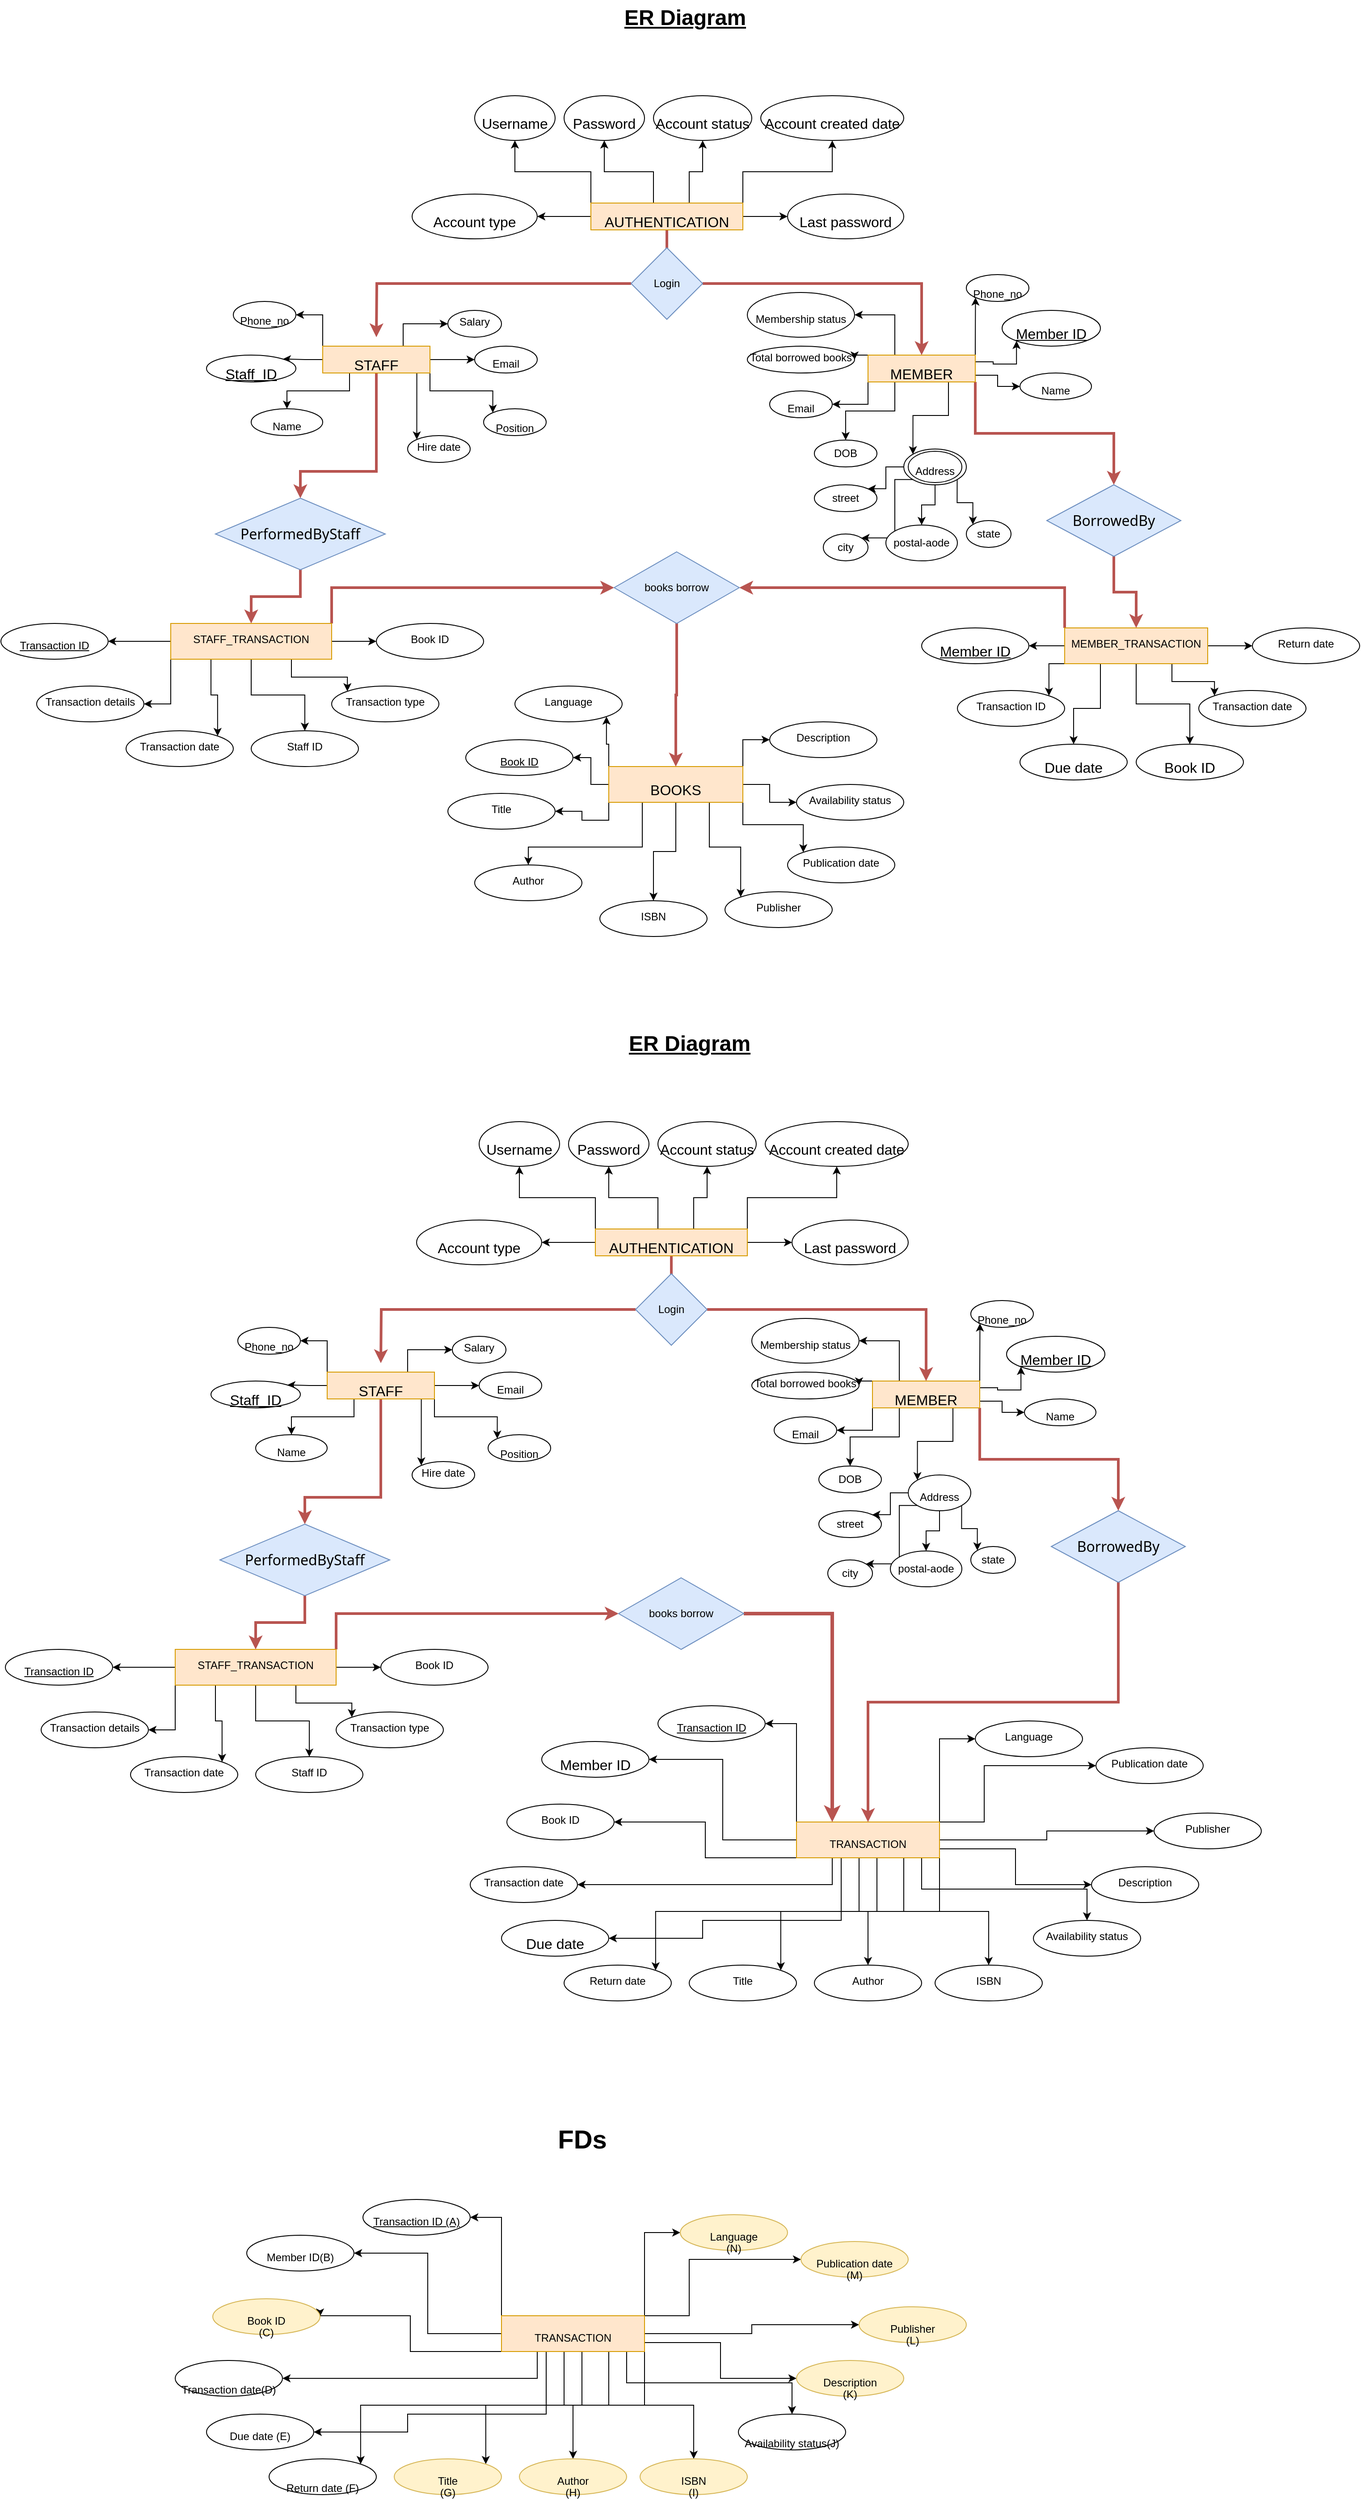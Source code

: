 <mxfile version="21.3.7" type="github">
  <diagram name="Page-1" id="MsJg3K_YA5bQLi9zSaGn">
    <mxGraphModel dx="1467" dy="658" grid="1" gridSize="10" guides="1" tooltips="1" connect="1" arrows="1" fold="1" page="1" pageScale="1" pageWidth="850" pageHeight="1100" math="0" shadow="0">
      <root>
        <mxCell id="0" />
        <mxCell id="1" parent="0" />
        <mxCell id="J0Dk389Ax7h66783EIRo-17" style="edgeStyle=orthogonalEdgeStyle;rounded=0;orthogonalLoop=1;jettySize=auto;html=1;exitX=0;exitY=0.5;exitDx=0;exitDy=0;entryX=1;entryY=0.5;entryDx=0;entryDy=0;" parent="1" source="J0Dk389Ax7h66783EIRo-1" target="J0Dk389Ax7h66783EIRo-8" edge="1">
          <mxGeometry relative="1" as="geometry" />
        </mxCell>
        <mxCell id="J0Dk389Ax7h66783EIRo-18" style="edgeStyle=orthogonalEdgeStyle;rounded=0;orthogonalLoop=1;jettySize=auto;html=1;exitX=1;exitY=0.5;exitDx=0;exitDy=0;entryX=0;entryY=0.5;entryDx=0;entryDy=0;" parent="1" source="J0Dk389Ax7h66783EIRo-1" target="J0Dk389Ax7h66783EIRo-10" edge="1">
          <mxGeometry relative="1" as="geometry" />
        </mxCell>
        <mxCell id="J0Dk389Ax7h66783EIRo-19" style="edgeStyle=orthogonalEdgeStyle;rounded=0;orthogonalLoop=1;jettySize=auto;html=1;exitX=0.75;exitY=0;exitDx=0;exitDy=0;entryX=0.5;entryY=1;entryDx=0;entryDy=0;" parent="1" source="J0Dk389Ax7h66783EIRo-1" target="J0Dk389Ax7h66783EIRo-7" edge="1">
          <mxGeometry relative="1" as="geometry">
            <Array as="points">
              <mxPoint x="880" y="340" />
              <mxPoint x="880" y="305" />
              <mxPoint x="980" y="305" />
            </Array>
          </mxGeometry>
        </mxCell>
        <mxCell id="J0Dk389Ax7h66783EIRo-20" style="edgeStyle=orthogonalEdgeStyle;rounded=0;orthogonalLoop=1;jettySize=auto;html=1;exitX=0.5;exitY=0;exitDx=0;exitDy=0;entryX=0.5;entryY=1;entryDx=0;entryDy=0;" parent="1" source="J0Dk389Ax7h66783EIRo-1" target="J0Dk389Ax7h66783EIRo-6" edge="1">
          <mxGeometry relative="1" as="geometry">
            <Array as="points">
              <mxPoint x="795" y="360" />
              <mxPoint x="820" y="360" />
              <mxPoint x="820" y="305" />
              <mxPoint x="835" y="305" />
            </Array>
          </mxGeometry>
        </mxCell>
        <mxCell id="J0Dk389Ax7h66783EIRo-21" style="edgeStyle=orthogonalEdgeStyle;rounded=0;orthogonalLoop=1;jettySize=auto;html=1;exitX=0.25;exitY=0;exitDx=0;exitDy=0;entryX=0.5;entryY=1;entryDx=0;entryDy=0;" parent="1" source="J0Dk389Ax7h66783EIRo-1" target="J0Dk389Ax7h66783EIRo-5" edge="1">
          <mxGeometry relative="1" as="geometry">
            <Array as="points">
              <mxPoint x="780" y="340" />
              <mxPoint x="780" y="305" />
              <mxPoint x="725" y="305" />
            </Array>
          </mxGeometry>
        </mxCell>
        <mxCell id="J0Dk389Ax7h66783EIRo-22" style="edgeStyle=orthogonalEdgeStyle;rounded=0;orthogonalLoop=1;jettySize=auto;html=1;exitX=0;exitY=0;exitDx=0;exitDy=0;entryX=0.5;entryY=1;entryDx=0;entryDy=0;" parent="1" source="J0Dk389Ax7h66783EIRo-1" target="J0Dk389Ax7h66783EIRo-3" edge="1">
          <mxGeometry relative="1" as="geometry">
            <mxPoint x="640" y="280" as="targetPoint" />
          </mxGeometry>
        </mxCell>
        <mxCell id="J0Dk389Ax7h66783EIRo-30" style="edgeStyle=orthogonalEdgeStyle;rounded=0;orthogonalLoop=1;jettySize=auto;html=1;fillColor=#f8cecc;strokeColor=#b85450;strokeWidth=3;entryX=0.5;entryY=0;entryDx=0;entryDy=0;" parent="1" source="J0Dk389Ax7h66783EIRo-1" target="J0Dk389Ax7h66783EIRo-28" edge="1">
          <mxGeometry relative="1" as="geometry">
            <Array as="points">
              <mxPoint x="795" y="420" />
            </Array>
          </mxGeometry>
        </mxCell>
        <mxCell id="J0Dk389Ax7h66783EIRo-1" value="&lt;p data-darkreader-inline-color=&quot;&quot; data-darkreader-inline-bgcolor=&quot;&quot; data-darkreader-inline-bgimage=&quot;&quot; style=&quot;line-height: 1px; margin-bottom: 0cm; background: transparent; color: rgb(0, 0, 0); font-size: medium; text-align: start; --darkreader-inline-bgimage: initial; --darkreader-inline-bgcolor: transparent; --darkreader-inline-color: #e8e6e3;&quot;&gt;AUTHENTICATION&lt;/p&gt;" style="rounded=0;whiteSpace=wrap;html=1;fillColor=#ffe6cc;strokeColor=#d79b00;" parent="1" vertex="1">
          <mxGeometry x="710" y="340" width="170" height="30" as="geometry" />
        </mxCell>
        <mxCell id="J0Dk389Ax7h66783EIRo-3" value="&lt;p data-darkreader-inline-color=&quot;&quot; data-darkreader-inline-bgcolor=&quot;&quot; data-darkreader-inline-bgimage=&quot;&quot; style=&quot;line-height: 1px; margin-bottom: 0cm; background: transparent; color: rgb(0, 0, 0); font-size: medium; text-align: start; --darkreader-inline-bgimage: initial; --darkreader-inline-bgcolor: transparent; --darkreader-inline-color: #e8e6e3;&quot;&gt;Username&lt;/p&gt;" style="ellipse;whiteSpace=wrap;html=1;" parent="1" vertex="1">
          <mxGeometry x="580" y="220" width="90" height="50" as="geometry" />
        </mxCell>
        <mxCell id="J0Dk389Ax7h66783EIRo-5" value="&lt;p data-darkreader-inline-color=&quot;&quot; data-darkreader-inline-bgcolor=&quot;&quot; data-darkreader-inline-bgimage=&quot;&quot; style=&quot;line-height: 1px; margin-bottom: 0cm; background: transparent; color: rgb(0, 0, 0); font-size: medium; text-align: start; --darkreader-inline-bgimage: initial; --darkreader-inline-bgcolor: transparent; --darkreader-inline-color: #e8e6e3;&quot;&gt;Password&lt;/p&gt;" style="ellipse;whiteSpace=wrap;html=1;" parent="1" vertex="1">
          <mxGeometry x="680" y="220" width="90" height="50" as="geometry" />
        </mxCell>
        <mxCell id="J0Dk389Ax7h66783EIRo-6" value="&lt;p data-darkreader-inline-color=&quot;&quot; data-darkreader-inline-bgcolor=&quot;&quot; data-darkreader-inline-bgimage=&quot;&quot; style=&quot;line-height: 1px; margin-bottom: 0cm; background: transparent; color: rgb(0, 0, 0); font-size: medium; text-align: start; --darkreader-inline-bgimage: initial; --darkreader-inline-bgcolor: transparent; --darkreader-inline-color: #e8e6e3;&quot;&gt;Account status&lt;/p&gt;" style="ellipse;whiteSpace=wrap;html=1;" parent="1" vertex="1">
          <mxGeometry x="780" y="220" width="110" height="50" as="geometry" />
        </mxCell>
        <mxCell id="J0Dk389Ax7h66783EIRo-7" value="&lt;p data-darkreader-inline-color=&quot;&quot; data-darkreader-inline-bgcolor=&quot;&quot; data-darkreader-inline-bgimage=&quot;&quot; style=&quot;line-height: 1px; margin-bottom: 0cm; background: transparent; color: rgb(0, 0, 0); font-size: medium; text-align: start; --darkreader-inline-bgimage: initial; --darkreader-inline-bgcolor: transparent; --darkreader-inline-color: #e8e6e3;&quot;&gt;Account created date&lt;/p&gt;" style="ellipse;whiteSpace=wrap;html=1;" parent="1" vertex="1">
          <mxGeometry x="900" y="220" width="160" height="50" as="geometry" />
        </mxCell>
        <mxCell id="J0Dk389Ax7h66783EIRo-8" value="&lt;p data-darkreader-inline-color=&quot;&quot; data-darkreader-inline-bgcolor=&quot;&quot; data-darkreader-inline-bgimage=&quot;&quot; style=&quot;line-height: 1px; margin-bottom: 0cm; background: transparent; color: rgb(0, 0, 0); font-size: medium; text-align: start; --darkreader-inline-bgimage: initial; --darkreader-inline-bgcolor: transparent; --darkreader-inline-color: #e8e6e3;&quot;&gt;Account type&lt;/p&gt;" style="ellipse;whiteSpace=wrap;html=1;" parent="1" vertex="1">
          <mxGeometry x="510" y="330" width="140" height="50" as="geometry" />
        </mxCell>
        <mxCell id="J0Dk389Ax7h66783EIRo-10" value="&lt;p data-darkreader-inline-color=&quot;&quot; data-darkreader-inline-bgcolor=&quot;&quot; data-darkreader-inline-bgimage=&quot;&quot; style=&quot;line-height: 1px; margin-bottom: 0cm; background: transparent; color: rgb(0, 0, 0); font-size: medium; text-align: start; --darkreader-inline-bgimage: initial; --darkreader-inline-bgcolor: transparent; --darkreader-inline-color: #e8e6e3;&quot;&gt;Last password&lt;/p&gt;" style="ellipse;whiteSpace=wrap;html=1;" parent="1" vertex="1">
          <mxGeometry x="930" y="330" width="130" height="50" as="geometry" />
        </mxCell>
        <mxCell id="TV_oha_0RcVstbhvptna-62" style="edgeStyle=orthogonalEdgeStyle;rounded=0;orthogonalLoop=1;jettySize=auto;html=1;exitX=1;exitY=0.25;exitDx=0;exitDy=0;entryX=0;entryY=1;entryDx=0;entryDy=0;" parent="1" source="J0Dk389Ax7h66783EIRo-25" target="qj-I0tKyLUNjHVOXgtlq-3" edge="1">
          <mxGeometry relative="1" as="geometry">
            <Array as="points">
              <mxPoint x="1140" y="500" />
              <mxPoint x="1140" y="500" />
            </Array>
          </mxGeometry>
        </mxCell>
        <mxCell id="TV_oha_0RcVstbhvptna-64" style="edgeStyle=orthogonalEdgeStyle;rounded=0;orthogonalLoop=1;jettySize=auto;html=1;exitX=1;exitY=0.25;exitDx=0;exitDy=0;entryX=0;entryY=1;entryDx=0;entryDy=0;" parent="1" source="J0Dk389Ax7h66783EIRo-25" target="J0Dk389Ax7h66783EIRo-32" edge="1">
          <mxGeometry relative="1" as="geometry" />
        </mxCell>
        <mxCell id="TV_oha_0RcVstbhvptna-65" style="edgeStyle=orthogonalEdgeStyle;rounded=0;orthogonalLoop=1;jettySize=auto;html=1;exitX=1;exitY=0.75;exitDx=0;exitDy=0;entryX=0;entryY=0.5;entryDx=0;entryDy=0;" parent="1" source="J0Dk389Ax7h66783EIRo-25" target="J0Dk389Ax7h66783EIRo-35" edge="1">
          <mxGeometry relative="1" as="geometry" />
        </mxCell>
        <mxCell id="TV_oha_0RcVstbhvptna-66" style="edgeStyle=orthogonalEdgeStyle;rounded=0;orthogonalLoop=1;jettySize=auto;html=1;exitX=0.75;exitY=1;exitDx=0;exitDy=0;entryX=0;entryY=0;entryDx=0;entryDy=0;" parent="1" source="J0Dk389Ax7h66783EIRo-25" target="J0Dk389Ax7h66783EIRo-36" edge="1">
          <mxGeometry relative="1" as="geometry" />
        </mxCell>
        <mxCell id="TV_oha_0RcVstbhvptna-68" style="edgeStyle=orthogonalEdgeStyle;rounded=0;orthogonalLoop=1;jettySize=auto;html=1;exitX=0.25;exitY=1;exitDx=0;exitDy=0;entryX=0.5;entryY=0;entryDx=0;entryDy=0;" parent="1" source="J0Dk389Ax7h66783EIRo-25" target="qj-I0tKyLUNjHVOXgtlq-2" edge="1">
          <mxGeometry relative="1" as="geometry" />
        </mxCell>
        <mxCell id="TV_oha_0RcVstbhvptna-69" style="edgeStyle=orthogonalEdgeStyle;rounded=0;orthogonalLoop=1;jettySize=auto;html=1;exitX=0;exitY=1;exitDx=0;exitDy=0;entryX=1;entryY=0.5;entryDx=0;entryDy=0;" parent="1" source="J0Dk389Ax7h66783EIRo-25" target="qj-I0tKyLUNjHVOXgtlq-1" edge="1">
          <mxGeometry relative="1" as="geometry" />
        </mxCell>
        <mxCell id="TV_oha_0RcVstbhvptna-70" style="edgeStyle=orthogonalEdgeStyle;rounded=0;orthogonalLoop=1;jettySize=auto;html=1;exitX=0;exitY=0;exitDx=0;exitDy=0;entryX=1;entryY=0.5;entryDx=0;entryDy=0;" parent="1" source="J0Dk389Ax7h66783EIRo-25" target="qj-I0tKyLUNjHVOXgtlq-9" edge="1">
          <mxGeometry relative="1" as="geometry" />
        </mxCell>
        <mxCell id="TV_oha_0RcVstbhvptna-102" style="edgeStyle=orthogonalEdgeStyle;rounded=0;orthogonalLoop=1;jettySize=auto;html=1;exitX=0.25;exitY=0;exitDx=0;exitDy=0;entryX=1;entryY=0.5;entryDx=0;entryDy=0;" parent="1" source="J0Dk389Ax7h66783EIRo-25" target="qj-I0tKyLUNjHVOXgtlq-7" edge="1">
          <mxGeometry relative="1" as="geometry" />
        </mxCell>
        <mxCell id="TV_oha_0RcVstbhvptna-106" style="edgeStyle=orthogonalEdgeStyle;rounded=0;orthogonalLoop=1;jettySize=auto;html=1;exitX=1;exitY=1;exitDx=0;exitDy=0;fillColor=#f8cecc;strokeColor=#b85450;strokeWidth=3;" parent="1" source="J0Dk389Ax7h66783EIRo-25" target="TV_oha_0RcVstbhvptna-98" edge="1">
          <mxGeometry relative="1" as="geometry" />
        </mxCell>
        <mxCell id="J0Dk389Ax7h66783EIRo-25" value="&lt;p data-darkreader-inline-color=&quot;&quot; data-darkreader-inline-bgcolor=&quot;&quot; data-darkreader-inline-bgimage=&quot;&quot; style=&quot;line-height: 1px; margin-bottom: 0cm; background: transparent; color: rgb(0, 0, 0); font-size: medium; text-align: start; --darkreader-inline-bgimage: initial; --darkreader-inline-bgcolor: transparent; --darkreader-inline-color: #e8e6e3;&quot;&gt;MEMBER&lt;/p&gt;" style="whiteSpace=wrap;html=1;rotation=0;fillColor=#ffe6cc;strokeColor=#d79b00;" parent="1" vertex="1">
          <mxGeometry x="1020" y="510" width="120" height="30" as="geometry" />
        </mxCell>
        <mxCell id="TV_oha_0RcVstbhvptna-110" style="edgeStyle=orthogonalEdgeStyle;rounded=0;orthogonalLoop=1;jettySize=auto;html=1;exitX=0;exitY=0.5;exitDx=0;exitDy=0;fillColor=#f8cecc;strokeColor=#b85450;strokeWidth=3;" parent="1" source="J0Dk389Ax7h66783EIRo-28" edge="1">
          <mxGeometry relative="1" as="geometry">
            <mxPoint x="470" y="490" as="targetPoint" />
          </mxGeometry>
        </mxCell>
        <mxCell id="TV_oha_0RcVstbhvptna-111" style="edgeStyle=orthogonalEdgeStyle;rounded=0;orthogonalLoop=1;jettySize=auto;html=1;exitX=1;exitY=0.5;exitDx=0;exitDy=0;entryX=0.5;entryY=0;entryDx=0;entryDy=0;fillColor=#f8cecc;strokeColor=#b85450;strokeWidth=3;" parent="1" source="J0Dk389Ax7h66783EIRo-28" target="J0Dk389Ax7h66783EIRo-25" edge="1">
          <mxGeometry relative="1" as="geometry">
            <mxPoint x="1080" y="450" as="targetPoint" />
          </mxGeometry>
        </mxCell>
        <mxCell id="J0Dk389Ax7h66783EIRo-28" value="Login" style="rhombus;whiteSpace=wrap;html=1;fillColor=#dae8fc;strokeColor=#6c8ebf;" parent="1" vertex="1">
          <mxGeometry x="755" y="390" width="80" height="80" as="geometry" />
        </mxCell>
        <mxCell id="qj-I0tKyLUNjHVOXgtlq-23" style="edgeStyle=orthogonalEdgeStyle;rounded=0;orthogonalLoop=1;jettySize=auto;html=1;exitX=0.25;exitY=1;exitDx=0;exitDy=0;entryX=0.5;entryY=0;entryDx=0;entryDy=0;" parent="1" source="J0Dk389Ax7h66783EIRo-29" target="qj-I0tKyLUNjHVOXgtlq-15" edge="1">
          <mxGeometry relative="1" as="geometry" />
        </mxCell>
        <mxCell id="qj-I0tKyLUNjHVOXgtlq-25" style="edgeStyle=orthogonalEdgeStyle;rounded=0;orthogonalLoop=1;jettySize=auto;html=1;exitX=1;exitY=0.75;exitDx=0;exitDy=0;entryX=0;entryY=0;entryDx=0;entryDy=0;" parent="1" source="J0Dk389Ax7h66783EIRo-29" target="qj-I0tKyLUNjHVOXgtlq-18" edge="1">
          <mxGeometry relative="1" as="geometry">
            <Array as="points">
              <mxPoint x="515" y="523" />
            </Array>
          </mxGeometry>
        </mxCell>
        <mxCell id="TV_oha_0RcVstbhvptna-58" style="edgeStyle=orthogonalEdgeStyle;rounded=0;orthogonalLoop=1;jettySize=auto;html=1;exitX=0;exitY=0;exitDx=0;exitDy=0;entryX=1;entryY=0.5;entryDx=0;entryDy=0;" parent="1" source="J0Dk389Ax7h66783EIRo-29" target="qj-I0tKyLUNjHVOXgtlq-13" edge="1">
          <mxGeometry relative="1" as="geometry" />
        </mxCell>
        <mxCell id="TV_oha_0RcVstbhvptna-59" style="edgeStyle=orthogonalEdgeStyle;rounded=0;orthogonalLoop=1;jettySize=auto;html=1;exitX=0;exitY=0.5;exitDx=0;exitDy=0;entryX=1;entryY=0;entryDx=0;entryDy=0;" parent="1" source="J0Dk389Ax7h66783EIRo-29" target="qj-I0tKyLUNjHVOXgtlq-14" edge="1">
          <mxGeometry relative="1" as="geometry" />
        </mxCell>
        <mxCell id="TV_oha_0RcVstbhvptna-60" style="edgeStyle=orthogonalEdgeStyle;rounded=0;orthogonalLoop=1;jettySize=auto;html=1;exitX=1;exitY=1;exitDx=0;exitDy=0;entryX=0;entryY=0;entryDx=0;entryDy=0;" parent="1" source="J0Dk389Ax7h66783EIRo-29" target="qj-I0tKyLUNjHVOXgtlq-17" edge="1">
          <mxGeometry relative="1" as="geometry" />
        </mxCell>
        <mxCell id="TV_oha_0RcVstbhvptna-61" style="edgeStyle=orthogonalEdgeStyle;rounded=0;orthogonalLoop=1;jettySize=auto;html=1;exitX=1;exitY=0;exitDx=0;exitDy=0;entryX=0;entryY=0.5;entryDx=0;entryDy=0;" parent="1" source="J0Dk389Ax7h66783EIRo-29" target="qj-I0tKyLUNjHVOXgtlq-16" edge="1">
          <mxGeometry relative="1" as="geometry">
            <Array as="points">
              <mxPoint x="530" y="515" />
            </Array>
          </mxGeometry>
        </mxCell>
        <mxCell id="TV_oha_0RcVstbhvptna-95" style="edgeStyle=orthogonalEdgeStyle;rounded=0;orthogonalLoop=1;jettySize=auto;html=1;exitX=0.75;exitY=0;exitDx=0;exitDy=0;entryX=0;entryY=0.5;entryDx=0;entryDy=0;" parent="1" source="J0Dk389Ax7h66783EIRo-29" target="qj-I0tKyLUNjHVOXgtlq-19" edge="1">
          <mxGeometry relative="1" as="geometry" />
        </mxCell>
        <mxCell id="TV_oha_0RcVstbhvptna-96" style="edgeStyle=orthogonalEdgeStyle;rounded=0;orthogonalLoop=1;jettySize=auto;html=1;exitX=0.5;exitY=1;exitDx=0;exitDy=0;entryX=0.5;entryY=0;entryDx=0;entryDy=0;fillColor=#f8cecc;strokeColor=#b85450;strokeWidth=3;" parent="1" source="J0Dk389Ax7h66783EIRo-29" target="TV_oha_0RcVstbhvptna-93" edge="1">
          <mxGeometry relative="1" as="geometry">
            <Array as="points">
              <mxPoint x="470" y="640" />
              <mxPoint x="385" y="640" />
            </Array>
          </mxGeometry>
        </mxCell>
        <mxCell id="J0Dk389Ax7h66783EIRo-29" value="&lt;p data-darkreader-inline-color=&quot;&quot; data-darkreader-inline-bgcolor=&quot;&quot; data-darkreader-inline-bgimage=&quot;&quot; style=&quot;line-height: 1px; margin-bottom: 0cm; background: transparent; color: rgb(0, 0, 0); font-size: medium; text-align: start; --darkreader-inline-bgimage: initial; --darkreader-inline-bgcolor: transparent; --darkreader-inline-color: #e8e6e3;&quot;&gt;STAFF&lt;/p&gt;" style="whiteSpace=wrap;html=1;fillColor=#ffe6cc;strokeColor=#d79b00;" parent="1" vertex="1">
          <mxGeometry x="410" y="500" width="120" height="30" as="geometry" />
        </mxCell>
        <mxCell id="J0Dk389Ax7h66783EIRo-32" value="&lt;p data-darkreader-inline-color=&quot;&quot; data-darkreader-inline-bgcolor=&quot;&quot; data-darkreader-inline-bgimage=&quot;&quot; style=&quot;line-height: 1px; margin-bottom: 0cm; background: transparent; color: rgb(0, 0, 0); font-size: medium; text-align: start; --darkreader-inline-bgimage: initial; --darkreader-inline-bgcolor: transparent; --darkreader-inline-color: #e8e6e3;&quot;&gt;&lt;u&gt;Member ID&lt;/u&gt;&lt;/p&gt;" style="ellipse;whiteSpace=wrap;html=1;" parent="1" vertex="1">
          <mxGeometry x="1170" y="460" width="110" height="40" as="geometry" />
        </mxCell>
        <mxCell id="J0Dk389Ax7h66783EIRo-35" value="&lt;p data-darkreader-inline-color=&quot;&quot; data-darkreader-inline-bgcolor=&quot;&quot; data-darkreader-inline-bgimage=&quot;&quot; style=&quot;line-height: 1px; margin-bottom: 0cm; background: transparent; color: rgb(0, 0, 0); text-align: start; --darkreader-inline-bgimage: initial; --darkreader-inline-bgcolor: transparent; --darkreader-inline-color: #e8e6e3;&quot;&gt;&lt;font style=&quot;font-size: 12px;&quot;&gt;Name&lt;/font&gt;&lt;/p&gt;" style="ellipse;whiteSpace=wrap;html=1;" parent="1" vertex="1">
          <mxGeometry x="1190" y="530" width="80" height="30" as="geometry" />
        </mxCell>
        <mxCell id="J0Dk389Ax7h66783EIRo-45" style="edgeStyle=orthogonalEdgeStyle;rounded=0;orthogonalLoop=1;jettySize=auto;html=1;exitX=1;exitY=1;exitDx=0;exitDy=0;entryX=1;entryY=0;entryDx=0;entryDy=0;" parent="1" source="J0Dk389Ax7h66783EIRo-36" target="J0Dk389Ax7h66783EIRo-37" edge="1">
          <mxGeometry relative="1" as="geometry">
            <Array as="points">
              <mxPoint x="1050" y="649" />
              <mxPoint x="1050" y="714" />
            </Array>
          </mxGeometry>
        </mxCell>
        <mxCell id="TV_oha_0RcVstbhvptna-103" style="edgeStyle=orthogonalEdgeStyle;rounded=0;orthogonalLoop=1;jettySize=auto;html=1;exitX=0;exitY=0.5;exitDx=0;exitDy=0;entryX=1;entryY=0;entryDx=0;entryDy=0;" parent="1" source="J0Dk389Ax7h66783EIRo-36" target="J0Dk389Ax7h66783EIRo-38" edge="1">
          <mxGeometry relative="1" as="geometry" />
        </mxCell>
        <mxCell id="TV_oha_0RcVstbhvptna-104" style="edgeStyle=orthogonalEdgeStyle;rounded=0;orthogonalLoop=1;jettySize=auto;html=1;exitX=0.5;exitY=1;exitDx=0;exitDy=0;entryX=0.5;entryY=0;entryDx=0;entryDy=0;" parent="1" source="J0Dk389Ax7h66783EIRo-36" target="J0Dk389Ax7h66783EIRo-39" edge="1">
          <mxGeometry relative="1" as="geometry" />
        </mxCell>
        <mxCell id="TV_oha_0RcVstbhvptna-105" style="edgeStyle=orthogonalEdgeStyle;rounded=0;orthogonalLoop=1;jettySize=auto;html=1;exitX=1;exitY=1;exitDx=0;exitDy=0;entryX=0;entryY=0;entryDx=0;entryDy=0;" parent="1" source="J0Dk389Ax7h66783EIRo-36" target="J0Dk389Ax7h66783EIRo-40" edge="1">
          <mxGeometry relative="1" as="geometry" />
        </mxCell>
        <mxCell id="J0Dk389Ax7h66783EIRo-36" value="&lt;p data-darkreader-inline-color=&quot;&quot; data-darkreader-inline-bgcolor=&quot;&quot; data-darkreader-inline-bgimage=&quot;&quot; style=&quot;line-height: 1px; margin-bottom: 0cm; background: transparent; color: rgb(0, 0, 0); text-align: start; --darkreader-inline-bgimage: initial; --darkreader-inline-bgcolor: transparent; --darkreader-inline-color: #e8e6e3;&quot;&gt;&lt;font style=&quot;font-size: 12px;&quot;&gt;Address&lt;/font&gt;&lt;/p&gt;" style="ellipse;whiteSpace=wrap;html=1;" parent="1" vertex="1">
          <mxGeometry x="1060" y="615" width="70" height="40" as="geometry" />
        </mxCell>
        <mxCell id="J0Dk389Ax7h66783EIRo-37" value="city" style="ellipse;whiteSpace=wrap;html=1;" parent="1" vertex="1">
          <mxGeometry x="970" y="710" width="50" height="30" as="geometry" />
        </mxCell>
        <mxCell id="J0Dk389Ax7h66783EIRo-38" value="street" style="ellipse;whiteSpace=wrap;html=1;" parent="1" vertex="1">
          <mxGeometry x="960" y="655" width="70" height="30" as="geometry" />
        </mxCell>
        <mxCell id="J0Dk389Ax7h66783EIRo-39" value="postal-aode" style="ellipse;whiteSpace=wrap;html=1;" parent="1" vertex="1">
          <mxGeometry x="1040" y="700" width="80" height="40" as="geometry" />
        </mxCell>
        <mxCell id="J0Dk389Ax7h66783EIRo-40" value="state" style="ellipse;whiteSpace=wrap;html=1;" parent="1" vertex="1">
          <mxGeometry x="1130" y="695" width="50" height="30" as="geometry" />
        </mxCell>
        <mxCell id="qj-I0tKyLUNjHVOXgtlq-1" value="&lt;p data-darkreader-inline-color=&quot;&quot; data-darkreader-inline-bgcolor=&quot;&quot; data-darkreader-inline-bgimage=&quot;&quot; style=&quot;line-height: 1px; margin-bottom: 0cm; background: transparent; color: rgb(0, 0, 0); text-align: start; --darkreader-inline-bgimage: initial; --darkreader-inline-bgcolor: transparent; --darkreader-inline-color: #e8e6e3;&quot;&gt;&lt;font style=&quot;font-size: 12px;&quot;&gt;Email&lt;/font&gt;&lt;/p&gt;" style="ellipse;whiteSpace=wrap;html=1;" parent="1" vertex="1">
          <mxGeometry x="910" y="550" width="70" height="30" as="geometry" />
        </mxCell>
        <mxCell id="qj-I0tKyLUNjHVOXgtlq-2" value="DOB" style="ellipse;whiteSpace=wrap;html=1;" parent="1" vertex="1">
          <mxGeometry x="960" y="605" width="70" height="30" as="geometry" />
        </mxCell>
        <mxCell id="qj-I0tKyLUNjHVOXgtlq-3" value="&lt;p style=&quot;line-height: 100%; margin-bottom: 0cm&quot;&gt;Phone_no&lt;/p&gt;" style="ellipse;whiteSpace=wrap;html=1;" parent="1" vertex="1">
          <mxGeometry x="1130" y="420" width="70" height="30" as="geometry" />
        </mxCell>
        <mxCell id="qj-I0tKyLUNjHVOXgtlq-7" value="&lt;p data-darkreader-inline-color=&quot;&quot; data-darkreader-inline-bgcolor=&quot;&quot; data-darkreader-inline-bgimage=&quot;&quot; style=&quot;line-height: 1px; margin-bottom: 0cm; background: transparent; color: rgb(0, 0, 0); text-align: start; --darkreader-inline-bgimage: initial; --darkreader-inline-bgcolor: transparent; --darkreader-inline-color: #e8e6e3;&quot;&gt;&lt;font style=&quot;font-size: 12px;&quot;&gt;Membership status&lt;/font&gt;&lt;/p&gt;" style="ellipse;whiteSpace=wrap;html=1;" parent="1" vertex="1">
          <mxGeometry x="885" y="440" width="120" height="50" as="geometry" />
        </mxCell>
        <mxCell id="qj-I0tKyLUNjHVOXgtlq-9" value="&lt;p style=&quot;line-height: 100%; margin-bottom: 0cm&quot;&gt;&#xa;Total borrowed books&lt;/p&gt;&#xa;&#xa;" style="ellipse;whiteSpace=wrap;html=1;" parent="1" vertex="1">
          <mxGeometry x="885" y="500" width="120" height="30" as="geometry" />
        </mxCell>
        <mxCell id="qj-I0tKyLUNjHVOXgtlq-13" value="&lt;p style=&quot;line-height: 100%; margin-bottom: 0cm&quot;&gt;Phone_no&lt;/p&gt;" style="ellipse;whiteSpace=wrap;html=1;" parent="1" vertex="1">
          <mxGeometry x="310" y="450" width="70" height="30" as="geometry" />
        </mxCell>
        <mxCell id="qj-I0tKyLUNjHVOXgtlq-14" value="&lt;p data-darkreader-inline-color=&quot;&quot; data-darkreader-inline-bgcolor=&quot;&quot; data-darkreader-inline-bgimage=&quot;&quot; style=&quot;line-height: 1px; margin-bottom: 0cm; background: transparent; color: rgb(0, 0, 0); font-size: medium; text-align: start; --darkreader-inline-bgimage: initial; --darkreader-inline-bgcolor: transparent; --darkreader-inline-color: #e8e6e3;&quot;&gt;&lt;u&gt;Staff_ID&lt;/u&gt;&lt;/p&gt;" style="ellipse;whiteSpace=wrap;html=1;" parent="1" vertex="1">
          <mxGeometry x="280" y="510" width="100" height="30" as="geometry" />
        </mxCell>
        <mxCell id="qj-I0tKyLUNjHVOXgtlq-15" value="&lt;p data-darkreader-inline-color=&quot;&quot; data-darkreader-inline-bgcolor=&quot;&quot; data-darkreader-inline-bgimage=&quot;&quot; style=&quot;line-height: 1px; margin-bottom: 0cm; background: transparent; color: rgb(0, 0, 0); text-align: start; --darkreader-inline-bgimage: initial; --darkreader-inline-bgcolor: transparent; --darkreader-inline-color: #e8e6e3;&quot;&gt;&lt;font style=&quot;font-size: 12px;&quot;&gt;Name&lt;/font&gt;&lt;/p&gt;" style="ellipse;whiteSpace=wrap;html=1;" parent="1" vertex="1">
          <mxGeometry x="330" y="570" width="80" height="30" as="geometry" />
        </mxCell>
        <mxCell id="qj-I0tKyLUNjHVOXgtlq-16" value="&lt;p data-darkreader-inline-color=&quot;&quot; data-darkreader-inline-bgcolor=&quot;&quot; data-darkreader-inline-bgimage=&quot;&quot; style=&quot;line-height: 1px; margin-bottom: 0cm; background: transparent; color: rgb(0, 0, 0); text-align: start; --darkreader-inline-bgimage: initial; --darkreader-inline-bgcolor: transparent; --darkreader-inline-color: #e8e6e3;&quot;&gt;&lt;font style=&quot;font-size: 12px;&quot;&gt;Email&lt;/font&gt;&lt;/p&gt;" style="ellipse;whiteSpace=wrap;html=1;" parent="1" vertex="1">
          <mxGeometry x="580" y="500" width="70" height="30" as="geometry" />
        </mxCell>
        <mxCell id="qj-I0tKyLUNjHVOXgtlq-17" value="&lt;p style=&quot;line-height: 100%; margin-bottom: 0cm&quot;&gt;Position&lt;/p&gt;" style="ellipse;whiteSpace=wrap;html=1;" parent="1" vertex="1">
          <mxGeometry x="590" y="570" width="70" height="30" as="geometry" />
        </mxCell>
        <mxCell id="qj-I0tKyLUNjHVOXgtlq-18" value="&lt;p style=&quot;line-height: 100%; margin-bottom: 0cm&quot;&gt;&#xa;Hire date&lt;/p&gt;&#xa;&#xa;" style="ellipse;whiteSpace=wrap;html=1;" parent="1" vertex="1">
          <mxGeometry x="505" y="600" width="70" height="30" as="geometry" />
        </mxCell>
        <mxCell id="qj-I0tKyLUNjHVOXgtlq-27" value="&lt;b&gt;&lt;font style=&quot;font-size: 24px;&quot;&gt;&lt;u&gt;ER Diagram&lt;/u&gt;&lt;/font&gt;&lt;/b&gt;" style="text;html=1;align=center;verticalAlign=middle;resizable=0;points=[];autosize=1;strokeColor=none;fillColor=none;" parent="1" vertex="1">
          <mxGeometry x="735" y="113" width="160" height="40" as="geometry" />
        </mxCell>
        <mxCell id="TV_oha_0RcVstbhvptna-28" style="edgeStyle=orthogonalEdgeStyle;rounded=0;orthogonalLoop=1;jettySize=auto;html=1;exitX=0;exitY=0;exitDx=0;exitDy=0;entryX=1;entryY=1;entryDx=0;entryDy=0;" parent="1" source="TV_oha_0RcVstbhvptna-1" target="TV_oha_0RcVstbhvptna-25" edge="1">
          <mxGeometry relative="1" as="geometry" />
        </mxCell>
        <mxCell id="TV_oha_0RcVstbhvptna-29" style="edgeStyle=orthogonalEdgeStyle;rounded=0;orthogonalLoop=1;jettySize=auto;html=1;exitX=0;exitY=0.5;exitDx=0;exitDy=0;entryX=1;entryY=0.5;entryDx=0;entryDy=0;" parent="1" source="TV_oha_0RcVstbhvptna-1" target="TV_oha_0RcVstbhvptna-23" edge="1">
          <mxGeometry relative="1" as="geometry" />
        </mxCell>
        <mxCell id="TV_oha_0RcVstbhvptna-30" style="edgeStyle=orthogonalEdgeStyle;rounded=0;orthogonalLoop=1;jettySize=auto;html=1;exitX=0;exitY=1;exitDx=0;exitDy=0;entryX=1;entryY=0.5;entryDx=0;entryDy=0;" parent="1" source="TV_oha_0RcVstbhvptna-1" target="TV_oha_0RcVstbhvptna-22" edge="1">
          <mxGeometry relative="1" as="geometry" />
        </mxCell>
        <mxCell id="TV_oha_0RcVstbhvptna-31" style="edgeStyle=orthogonalEdgeStyle;rounded=0;orthogonalLoop=1;jettySize=auto;html=1;exitX=0.25;exitY=1;exitDx=0;exitDy=0;entryX=0.5;entryY=0;entryDx=0;entryDy=0;" parent="1" source="TV_oha_0RcVstbhvptna-1" target="TV_oha_0RcVstbhvptna-21" edge="1">
          <mxGeometry relative="1" as="geometry">
            <Array as="points">
              <mxPoint x="768" y="1060" />
              <mxPoint x="640" y="1060" />
            </Array>
          </mxGeometry>
        </mxCell>
        <mxCell id="TV_oha_0RcVstbhvptna-34" style="edgeStyle=orthogonalEdgeStyle;rounded=0;orthogonalLoop=1;jettySize=auto;html=1;exitX=0.75;exitY=1;exitDx=0;exitDy=0;entryX=0;entryY=0;entryDx=0;entryDy=0;" parent="1" source="TV_oha_0RcVstbhvptna-1" target="TV_oha_0RcVstbhvptna-5" edge="1">
          <mxGeometry relative="1" as="geometry" />
        </mxCell>
        <mxCell id="TV_oha_0RcVstbhvptna-35" style="edgeStyle=orthogonalEdgeStyle;rounded=0;orthogonalLoop=1;jettySize=auto;html=1;exitX=1;exitY=1;exitDx=0;exitDy=0;entryX=0;entryY=0;entryDx=0;entryDy=0;" parent="1" source="TV_oha_0RcVstbhvptna-1" target="TV_oha_0RcVstbhvptna-19" edge="1">
          <mxGeometry relative="1" as="geometry" />
        </mxCell>
        <mxCell id="TV_oha_0RcVstbhvptna-36" style="edgeStyle=orthogonalEdgeStyle;rounded=0;orthogonalLoop=1;jettySize=auto;html=1;exitX=1;exitY=0.5;exitDx=0;exitDy=0;entryX=0;entryY=0.5;entryDx=0;entryDy=0;" parent="1" source="TV_oha_0RcVstbhvptna-1" target="TV_oha_0RcVstbhvptna-18" edge="1">
          <mxGeometry relative="1" as="geometry" />
        </mxCell>
        <mxCell id="TV_oha_0RcVstbhvptna-37" style="edgeStyle=orthogonalEdgeStyle;rounded=0;orthogonalLoop=1;jettySize=auto;html=1;exitX=1;exitY=0;exitDx=0;exitDy=0;entryX=0;entryY=0.5;entryDx=0;entryDy=0;" parent="1" source="TV_oha_0RcVstbhvptna-1" target="TV_oha_0RcVstbhvptna-17" edge="1">
          <mxGeometry relative="1" as="geometry" />
        </mxCell>
        <mxCell id="m0yxnjvJbA0wki0bZ0Y0-120" style="edgeStyle=orthogonalEdgeStyle;rounded=0;orthogonalLoop=1;jettySize=auto;html=1;exitX=0.5;exitY=1;exitDx=0;exitDy=0;entryX=0.5;entryY=0;entryDx=0;entryDy=0;" parent="1" source="TV_oha_0RcVstbhvptna-1" target="TV_oha_0RcVstbhvptna-20" edge="1">
          <mxGeometry relative="1" as="geometry" />
        </mxCell>
        <mxCell id="TV_oha_0RcVstbhvptna-1" value="&lt;p data-darkreader-inline-color=&quot;&quot; data-darkreader-inline-bgcolor=&quot;&quot; data-darkreader-inline-bgimage=&quot;&quot; style=&quot;line-height: 1px; margin-bottom: 0cm; background: transparent; color: rgb(0, 0, 0); font-size: medium; text-align: start; --darkreader-inline-bgimage: initial; --darkreader-inline-bgcolor: transparent; --darkreader-inline-color: #e8e6e3;&quot;&gt;BOOKS&lt;/p&gt;" style="rounded=0;whiteSpace=wrap;html=1;fillColor=#ffe6cc;strokeColor=#d79b00;" parent="1" vertex="1">
          <mxGeometry x="730" y="970" width="150" height="40" as="geometry" />
        </mxCell>
        <mxCell id="TV_oha_0RcVstbhvptna-45" style="edgeStyle=orthogonalEdgeStyle;rounded=0;orthogonalLoop=1;jettySize=auto;html=1;entryX=1;entryY=0.5;entryDx=0;entryDy=0;" parent="1" source="TV_oha_0RcVstbhvptna-2" target="TV_oha_0RcVstbhvptna-12" edge="1">
          <mxGeometry relative="1" as="geometry" />
        </mxCell>
        <mxCell id="TV_oha_0RcVstbhvptna-46" style="edgeStyle=orthogonalEdgeStyle;rounded=0;orthogonalLoop=1;jettySize=auto;html=1;exitX=0;exitY=1;exitDx=0;exitDy=0;entryX=1;entryY=0;entryDx=0;entryDy=0;" parent="1" source="TV_oha_0RcVstbhvptna-2" target="TV_oha_0RcVstbhvptna-4" edge="1">
          <mxGeometry relative="1" as="geometry" />
        </mxCell>
        <mxCell id="TV_oha_0RcVstbhvptna-47" style="edgeStyle=orthogonalEdgeStyle;rounded=0;orthogonalLoop=1;jettySize=auto;html=1;exitX=0.25;exitY=1;exitDx=0;exitDy=0;entryX=0.5;entryY=0;entryDx=0;entryDy=0;" parent="1" source="TV_oha_0RcVstbhvptna-2" target="TV_oha_0RcVstbhvptna-9" edge="1">
          <mxGeometry relative="1" as="geometry">
            <mxPoint x="1250" y="955" as="targetPoint" />
            <Array as="points">
              <mxPoint x="1280" y="905" />
              <mxPoint x="1250" y="905" />
            </Array>
          </mxGeometry>
        </mxCell>
        <mxCell id="TV_oha_0RcVstbhvptna-49" style="edgeStyle=orthogonalEdgeStyle;rounded=0;orthogonalLoop=1;jettySize=auto;html=1;exitX=0.5;exitY=1;exitDx=0;exitDy=0;entryX=0.5;entryY=0;entryDx=0;entryDy=0;" parent="1" source="TV_oha_0RcVstbhvptna-2" target="TV_oha_0RcVstbhvptna-11" edge="1">
          <mxGeometry relative="1" as="geometry" />
        </mxCell>
        <mxCell id="TV_oha_0RcVstbhvptna-50" style="edgeStyle=orthogonalEdgeStyle;rounded=0;orthogonalLoop=1;jettySize=auto;html=1;exitX=0.75;exitY=1;exitDx=0;exitDy=0;entryX=0;entryY=0;entryDx=0;entryDy=0;" parent="1" source="TV_oha_0RcVstbhvptna-2" target="TV_oha_0RcVstbhvptna-10" edge="1">
          <mxGeometry relative="1" as="geometry" />
        </mxCell>
        <mxCell id="TV_oha_0RcVstbhvptna-52" style="edgeStyle=orthogonalEdgeStyle;rounded=0;orthogonalLoop=1;jettySize=auto;html=1;exitX=1;exitY=0.5;exitDx=0;exitDy=0;entryX=0;entryY=0.5;entryDx=0;entryDy=0;" parent="1" source="TV_oha_0RcVstbhvptna-2" target="TV_oha_0RcVstbhvptna-8" edge="1">
          <mxGeometry relative="1" as="geometry" />
        </mxCell>
        <mxCell id="TV_oha_0RcVstbhvptna-90" style="edgeStyle=orthogonalEdgeStyle;rounded=0;orthogonalLoop=1;jettySize=auto;html=1;exitX=0;exitY=0;exitDx=0;exitDy=0;entryX=1;entryY=0.5;entryDx=0;entryDy=0;fillColor=#f8cecc;strokeColor=#b85450;strokeWidth=3;" parent="1" source="TV_oha_0RcVstbhvptna-2" target="TV_oha_0RcVstbhvptna-71" edge="1">
          <mxGeometry relative="1" as="geometry" />
        </mxCell>
        <mxCell id="TV_oha_0RcVstbhvptna-2" value="&lt;p style=&quot;line-height: 100%; margin-bottom: 0cm&quot;&gt;&#xa;MEMBER_TRANSACTION&lt;/p&gt;&#xa;&#xa;" style="rounded=0;whiteSpace=wrap;html=1;fillColor=#ffe6cc;strokeColor=#d79b00;" parent="1" vertex="1">
          <mxGeometry x="1240" y="815" width="160" height="40" as="geometry" />
        </mxCell>
        <mxCell id="TV_oha_0RcVstbhvptna-39" style="edgeStyle=orthogonalEdgeStyle;rounded=0;orthogonalLoop=1;jettySize=auto;html=1;exitX=0;exitY=0.5;exitDx=0;exitDy=0;entryX=1;entryY=0.5;entryDx=0;entryDy=0;" parent="1" source="TV_oha_0RcVstbhvptna-3" target="TV_oha_0RcVstbhvptna-7" edge="1">
          <mxGeometry relative="1" as="geometry" />
        </mxCell>
        <mxCell id="TV_oha_0RcVstbhvptna-40" style="edgeStyle=orthogonalEdgeStyle;rounded=0;orthogonalLoop=1;jettySize=auto;html=1;exitX=0;exitY=1;exitDx=0;exitDy=0;entryX=1;entryY=0.5;entryDx=0;entryDy=0;" parent="1" source="TV_oha_0RcVstbhvptna-3" target="TV_oha_0RcVstbhvptna-13" edge="1">
          <mxGeometry relative="1" as="geometry" />
        </mxCell>
        <mxCell id="TV_oha_0RcVstbhvptna-41" style="edgeStyle=orthogonalEdgeStyle;rounded=0;orthogonalLoop=1;jettySize=auto;html=1;exitX=0.25;exitY=1;exitDx=0;exitDy=0;entryX=1;entryY=0;entryDx=0;entryDy=0;" parent="1" source="TV_oha_0RcVstbhvptna-3" target="TV_oha_0RcVstbhvptna-14" edge="1">
          <mxGeometry relative="1" as="geometry" />
        </mxCell>
        <mxCell id="TV_oha_0RcVstbhvptna-42" style="edgeStyle=orthogonalEdgeStyle;rounded=0;orthogonalLoop=1;jettySize=auto;html=1;exitX=0.5;exitY=1;exitDx=0;exitDy=0;entryX=0.5;entryY=0;entryDx=0;entryDy=0;" parent="1" source="TV_oha_0RcVstbhvptna-3" target="TV_oha_0RcVstbhvptna-6" edge="1">
          <mxGeometry relative="1" as="geometry" />
        </mxCell>
        <mxCell id="TV_oha_0RcVstbhvptna-43" style="edgeStyle=orthogonalEdgeStyle;rounded=0;orthogonalLoop=1;jettySize=auto;html=1;exitX=0.75;exitY=1;exitDx=0;exitDy=0;entryX=0;entryY=0;entryDx=0;entryDy=0;" parent="1" source="TV_oha_0RcVstbhvptna-3" target="TV_oha_0RcVstbhvptna-15" edge="1">
          <mxGeometry relative="1" as="geometry" />
        </mxCell>
        <mxCell id="TV_oha_0RcVstbhvptna-44" style="edgeStyle=orthogonalEdgeStyle;rounded=0;orthogonalLoop=1;jettySize=auto;html=1;exitX=1;exitY=0.5;exitDx=0;exitDy=0;" parent="1" source="TV_oha_0RcVstbhvptna-3" target="TV_oha_0RcVstbhvptna-16" edge="1">
          <mxGeometry relative="1" as="geometry" />
        </mxCell>
        <mxCell id="TV_oha_0RcVstbhvptna-92" style="edgeStyle=orthogonalEdgeStyle;rounded=0;orthogonalLoop=1;jettySize=auto;html=1;exitX=1;exitY=0;exitDx=0;exitDy=0;fillColor=#f8cecc;strokeColor=#b85450;strokeWidth=3;" parent="1" source="TV_oha_0RcVstbhvptna-3" target="TV_oha_0RcVstbhvptna-71" edge="1">
          <mxGeometry relative="1" as="geometry" />
        </mxCell>
        <mxCell id="TV_oha_0RcVstbhvptna-3" value="&lt;p style=&quot;line-height: 100%; margin-bottom: 0cm&quot;&gt;&#xa; STAFF_TRANSACTION&lt;/p&gt;&#xa;&#xa;" style="rounded=0;whiteSpace=wrap;html=1;fillColor=#ffe6cc;strokeColor=#d79b00;" parent="1" vertex="1">
          <mxGeometry x="240" y="810" width="180" height="40" as="geometry" />
        </mxCell>
        <mxCell id="TV_oha_0RcVstbhvptna-4" value="&lt;p style=&quot;line-height: 100%; margin-bottom: 0cm&quot;&gt;&#xa;Transaction ID &#xa;&lt;/p&gt;&#xa;&#xa;" style="ellipse;whiteSpace=wrap;html=1;" parent="1" vertex="1">
          <mxGeometry x="1120" y="885" width="120" height="40" as="geometry" />
        </mxCell>
        <mxCell id="TV_oha_0RcVstbhvptna-5" value="&lt;p style=&quot;line-height: 100%; margin-bottom: 0cm&quot;&gt;&#xa;Publisher&lt;/p&gt;&#xa;&#xa;" style="ellipse;whiteSpace=wrap;html=1;" parent="1" vertex="1">
          <mxGeometry x="860" y="1110" width="120" height="40" as="geometry" />
        </mxCell>
        <mxCell id="TV_oha_0RcVstbhvptna-6" value="&lt;p style=&quot;line-height: 100%; margin-bottom: 0cm&quot;&gt;&#xa;Staff ID&lt;/p&gt;&#xa;&#xa;" style="ellipse;whiteSpace=wrap;html=1;" parent="1" vertex="1">
          <mxGeometry x="330" y="930" width="120" height="40" as="geometry" />
        </mxCell>
        <mxCell id="TV_oha_0RcVstbhvptna-7" value="&lt;p style=&quot;line-height: 100%; margin-bottom: 0cm&quot;&gt;&lt;u&gt;&lt;br&gt;Transaction ID&lt;/u&gt;&lt;/p&gt;&lt;u&gt;&lt;br&gt;&lt;/u&gt;" style="ellipse;whiteSpace=wrap;html=1;" parent="1" vertex="1">
          <mxGeometry x="50" y="810" width="120" height="40" as="geometry" />
        </mxCell>
        <mxCell id="TV_oha_0RcVstbhvptna-8" value="&lt;p style=&quot;line-height: 100%; margin-bottom: 0cm&quot;&gt;&#xa;Return date&lt;/p&gt;&#xa;&#xa;" style="ellipse;whiteSpace=wrap;html=1;" parent="1" vertex="1">
          <mxGeometry x="1450" y="815" width="120" height="40" as="geometry" />
        </mxCell>
        <mxCell id="TV_oha_0RcVstbhvptna-9" value="&lt;p data-darkreader-inline-color=&quot;&quot; data-darkreader-inline-bgcolor=&quot;&quot; data-darkreader-inline-bgimage=&quot;&quot; style=&quot;line-height: 1px; margin-bottom: 0cm; background: transparent; color: rgb(0, 0, 0); font-size: medium; text-align: start; --darkreader-inline-bgimage: initial; --darkreader-inline-bgcolor: transparent; --darkreader-inline-color: #e8e6e3;&quot;&gt;Due date&lt;/p&gt;" style="ellipse;whiteSpace=wrap;html=1;" parent="1" vertex="1">
          <mxGeometry x="1190" y="945" width="120" height="40" as="geometry" />
        </mxCell>
        <mxCell id="TV_oha_0RcVstbhvptna-10" value="&lt;p style=&quot;line-height: 100%; margin-bottom: 0cm&quot;&gt;&#xa;Transaction date&lt;/p&gt;&#xa;&#xa;" style="ellipse;whiteSpace=wrap;html=1;" parent="1" vertex="1">
          <mxGeometry x="1390" y="885" width="120" height="40" as="geometry" />
        </mxCell>
        <mxCell id="TV_oha_0RcVstbhvptna-11" value="&lt;p data-darkreader-inline-color=&quot;&quot; data-darkreader-inline-bgcolor=&quot;&quot; data-darkreader-inline-bgimage=&quot;&quot; style=&quot;line-height: 1px; margin-bottom: 0cm; background: transparent; color: rgb(0, 0, 0); font-size: medium; text-align: start; --darkreader-inline-bgimage: initial; --darkreader-inline-bgcolor: transparent; --darkreader-inline-color: #e8e6e3;&quot;&gt;Book ID&lt;/p&gt;" style="ellipse;whiteSpace=wrap;html=1;" parent="1" vertex="1">
          <mxGeometry x="1320" y="945" width="120" height="40" as="geometry" />
        </mxCell>
        <mxCell id="TV_oha_0RcVstbhvptna-12" value="&lt;p data-darkreader-inline-color=&quot;&quot; data-darkreader-inline-bgcolor=&quot;&quot; data-darkreader-inline-bgimage=&quot;&quot; style=&quot;line-height: 1px; margin-bottom: 0cm; background: transparent; color: rgb(0, 0, 0); font-size: medium; text-align: start; --darkreader-inline-bgimage: initial; --darkreader-inline-bgcolor: transparent; --darkreader-inline-color: #e8e6e3;&quot;&gt;&lt;u&gt;Member ID&lt;/u&gt;&lt;/p&gt;" style="ellipse;whiteSpace=wrap;html=1;" parent="1" vertex="1">
          <mxGeometry x="1080" y="815" width="120" height="40" as="geometry" />
        </mxCell>
        <mxCell id="TV_oha_0RcVstbhvptna-13" value="&lt;p style=&quot;line-height: 100%; margin-bottom: 0cm&quot;&gt;&#xa;Transaction details&lt;/p&gt;&#xa;&#xa;" style="ellipse;whiteSpace=wrap;html=1;" parent="1" vertex="1">
          <mxGeometry x="90" y="880" width="120" height="40" as="geometry" />
        </mxCell>
        <mxCell id="TV_oha_0RcVstbhvptna-14" value="&lt;p style=&quot;line-height: 100%; margin-bottom: 0cm&quot;&gt;&#xa;Transaction date&lt;/p&gt;&#xa;&#xa;" style="ellipse;whiteSpace=wrap;html=1;" parent="1" vertex="1">
          <mxGeometry x="190" y="930" width="120" height="40" as="geometry" />
        </mxCell>
        <mxCell id="TV_oha_0RcVstbhvptna-15" value="&lt;p style=&quot;line-height: 100%; margin-bottom: 0cm&quot;&gt;&#xa;Transaction type&lt;/p&gt;&#xa;&#xa;" style="ellipse;whiteSpace=wrap;html=1;" parent="1" vertex="1">
          <mxGeometry x="420" y="880" width="120" height="40" as="geometry" />
        </mxCell>
        <mxCell id="TV_oha_0RcVstbhvptna-16" value="&lt;p style=&quot;line-height: 100%; margin-bottom: 0cm&quot;&gt;&#xa;Book ID&lt;/p&gt;&#xa;&#xa;" style="ellipse;whiteSpace=wrap;html=1;" parent="1" vertex="1">
          <mxGeometry x="470" y="810" width="120" height="40" as="geometry" />
        </mxCell>
        <mxCell id="TV_oha_0RcVstbhvptna-17" value="&lt;p style=&quot;line-height: 100%; margin-bottom: 0cm&quot;&gt;&#xa;Description&lt;/p&gt;&#xa;&#xa;" style="ellipse;whiteSpace=wrap;html=1;" parent="1" vertex="1">
          <mxGeometry x="910" y="920" width="120" height="40" as="geometry" />
        </mxCell>
        <mxCell id="TV_oha_0RcVstbhvptna-18" value="&lt;p style=&quot;line-height: 100%; margin-bottom: 0cm&quot;&gt;&#xa;Availability status&lt;/p&gt;&#xa;&#xa;" style="ellipse;whiteSpace=wrap;html=1;" parent="1" vertex="1">
          <mxGeometry x="940" y="990" width="120" height="40" as="geometry" />
        </mxCell>
        <mxCell id="TV_oha_0RcVstbhvptna-19" value="&lt;p style=&quot;line-height: 100%; margin-bottom: 0cm&quot;&gt;&#xa;Publication date&lt;/p&gt;&#xa;&#xa;" style="ellipse;whiteSpace=wrap;html=1;" parent="1" vertex="1">
          <mxGeometry x="930" y="1060" width="120" height="40" as="geometry" />
        </mxCell>
        <mxCell id="TV_oha_0RcVstbhvptna-20" value="&lt;p style=&quot;line-height: 100%; margin-bottom: 0cm&quot;&gt;&#xa;ISBN&lt;/p&gt;&#xa;&#xa;" style="ellipse;whiteSpace=wrap;html=1;" parent="1" vertex="1">
          <mxGeometry x="720" y="1120" width="120" height="40" as="geometry" />
        </mxCell>
        <mxCell id="TV_oha_0RcVstbhvptna-21" value="&lt;p style=&quot;line-height: 100%; margin-bottom: 0cm&quot;&gt;&#xa;Author&lt;/p&gt;&#xa;&#xa;" style="ellipse;whiteSpace=wrap;html=1;" parent="1" vertex="1">
          <mxGeometry x="580" y="1080" width="120" height="40" as="geometry" />
        </mxCell>
        <mxCell id="TV_oha_0RcVstbhvptna-22" value="&lt;p style=&quot;line-height: 100%; margin-bottom: 0cm&quot;&gt;&#xa;Title&lt;/p&gt;&#xa;&#xa;" style="ellipse;whiteSpace=wrap;html=1;" parent="1" vertex="1">
          <mxGeometry x="550" y="1000" width="120" height="40" as="geometry" />
        </mxCell>
        <mxCell id="TV_oha_0RcVstbhvptna-23" value="&lt;p style=&quot;line-height: 100%; margin-bottom: 0cm&quot;&gt;&lt;u&gt;&lt;br&gt;Book ID&lt;/u&gt;&lt;/p&gt;&lt;u&gt;&lt;br&gt;&lt;/u&gt;" style="ellipse;whiteSpace=wrap;html=1;" parent="1" vertex="1">
          <mxGeometry x="570" y="940" width="120" height="40" as="geometry" />
        </mxCell>
        <mxCell id="TV_oha_0RcVstbhvptna-25" value="&lt;p style=&quot;line-height: 100%; margin-bottom: 0cm&quot;&gt;&#xa;Language&lt;/p&gt;&#xa;&#xa;" style="ellipse;whiteSpace=wrap;html=1;" parent="1" vertex="1">
          <mxGeometry x="625" y="880" width="120" height="40" as="geometry" />
        </mxCell>
        <mxCell id="qj-I0tKyLUNjHVOXgtlq-19" value="&lt;p style=&quot;line-height: 100%; margin-bottom: 0cm&quot;&gt;&#xa;Salary&lt;/p&gt;&#xa;&#xa;" style="ellipse;whiteSpace=wrap;html=1;" parent="1" vertex="1">
          <mxGeometry x="550" y="460" width="60" height="30" as="geometry" />
        </mxCell>
        <mxCell id="TV_oha_0RcVstbhvptna-74" style="edgeStyle=orthogonalEdgeStyle;rounded=0;orthogonalLoop=1;jettySize=auto;html=1;exitX=0.5;exitY=1;exitDx=0;exitDy=0;entryX=0.5;entryY=0;entryDx=0;entryDy=0;fillColor=#f8cecc;strokeColor=#b85450;strokeWidth=3;" parent="1" source="TV_oha_0RcVstbhvptna-71" target="TV_oha_0RcVstbhvptna-1" edge="1">
          <mxGeometry relative="1" as="geometry" />
        </mxCell>
        <mxCell id="TV_oha_0RcVstbhvptna-71" value="books borrow" style="rhombus;whiteSpace=wrap;html=1;fillColor=#dae8fc;strokeColor=#6c8ebf;" parent="1" vertex="1">
          <mxGeometry x="736" y="730" width="140" height="80" as="geometry" />
        </mxCell>
        <mxCell id="TV_oha_0RcVstbhvptna-97" style="edgeStyle=orthogonalEdgeStyle;rounded=0;orthogonalLoop=1;jettySize=auto;html=1;entryX=0.5;entryY=0;entryDx=0;entryDy=0;fillColor=#f8cecc;strokeColor=#b85450;strokeWidth=3;" parent="1" source="TV_oha_0RcVstbhvptna-93" target="TV_oha_0RcVstbhvptna-3" edge="1">
          <mxGeometry relative="1" as="geometry" />
        </mxCell>
        <mxCell id="TV_oha_0RcVstbhvptna-93" value="&lt;span data-darkreader-inline-bgcolor=&quot;&quot; data-darkreader-inline-color=&quot;&quot; style=&quot;font-family: Söhne, ui-sans-serif, system-ui, -apple-system, &amp;quot;Segoe UI&amp;quot;, Roboto, Ubuntu, Cantarell, &amp;quot;Noto Sans&amp;quot;, sans-serif, &amp;quot;Helvetica Neue&amp;quot;, Arial, &amp;quot;Apple Color Emoji&amp;quot;, &amp;quot;Segoe UI Emoji&amp;quot;, &amp;quot;Segoe UI Symbol&amp;quot;, &amp;quot;Noto Color Emoji&amp;quot;; font-size: 16px; font-style: normal; font-variant-ligatures: normal; font-variant-caps: normal; font-weight: 400; letter-spacing: normal; orphans: 2; text-align: start; text-indent: 0px; text-transform: none; widows: 2; word-spacing: 0px; -webkit-text-stroke-width: 0px; text-decoration-thickness: initial; text-decoration-style: initial; text-decoration-color: initial; float: none; --darkreader-inline-color: #c6c1b9; --darkreader-inline-bgcolor: transparent; background-color: transparent; display: inline !important;&quot;&gt;&lt;font color=&quot;#030302&quot;&gt;PerformedByStaff&lt;/font&gt;&lt;/span&gt;" style="rhombus;whiteSpace=wrap;html=1;fillColor=#dae8fc;strokeColor=#6c8ebf;" parent="1" vertex="1">
          <mxGeometry x="290" y="670" width="190" height="80" as="geometry" />
        </mxCell>
        <mxCell id="TV_oha_0RcVstbhvptna-107" style="edgeStyle=orthogonalEdgeStyle;rounded=0;orthogonalLoop=1;jettySize=auto;html=1;exitX=0.5;exitY=1;exitDx=0;exitDy=0;entryX=0.5;entryY=0;entryDx=0;entryDy=0;fillColor=#f8cecc;strokeColor=#b85450;strokeWidth=3;" parent="1" source="TV_oha_0RcVstbhvptna-98" target="TV_oha_0RcVstbhvptna-2" edge="1">
          <mxGeometry relative="1" as="geometry" />
        </mxCell>
        <mxCell id="TV_oha_0RcVstbhvptna-98" value="&lt;span data-darkreader-inline-bgcolor=&quot;&quot; data-darkreader-inline-color=&quot;&quot; style=&quot;font-family: Söhne, ui-sans-serif, system-ui, -apple-system, &amp;quot;Segoe UI&amp;quot;, Roboto, Ubuntu, Cantarell, &amp;quot;Noto Sans&amp;quot;, sans-serif, &amp;quot;Helvetica Neue&amp;quot;, Arial, &amp;quot;Apple Color Emoji&amp;quot;, &amp;quot;Segoe UI Emoji&amp;quot;, &amp;quot;Segoe UI Symbol&amp;quot;, &amp;quot;Noto Color Emoji&amp;quot;; font-size: 16px; font-style: normal; font-variant-ligatures: normal; font-variant-caps: normal; font-weight: 400; letter-spacing: normal; orphans: 2; text-align: start; text-indent: 0px; text-transform: none; widows: 2; word-spacing: 0px; -webkit-text-stroke-width: 0px; text-decoration-thickness: initial; text-decoration-style: initial; text-decoration-color: initial; float: none; --darkreader-inline-color: #c6c1b9; --darkreader-inline-bgcolor: transparent; background-color: transparent; display: inline !important;&quot;&gt;BorrowedBy&lt;/span&gt;" style="rhombus;whiteSpace=wrap;html=1;fillColor=#dae8fc;strokeColor=#6c8ebf;" parent="1" vertex="1">
          <mxGeometry x="1220" y="655" width="150" height="80" as="geometry" />
        </mxCell>
        <mxCell id="TV_oha_0RcVstbhvptna-99" style="edgeStyle=orthogonalEdgeStyle;rounded=0;orthogonalLoop=1;jettySize=auto;html=1;exitX=0.5;exitY=1;exitDx=0;exitDy=0;" parent="1" source="qj-I0tKyLUNjHVOXgtlq-9" target="qj-I0tKyLUNjHVOXgtlq-9" edge="1">
          <mxGeometry relative="1" as="geometry" />
        </mxCell>
        <mxCell id="m0yxnjvJbA0wki0bZ0Y0-1" style="edgeStyle=orthogonalEdgeStyle;rounded=0;orthogonalLoop=1;jettySize=auto;html=1;exitX=0;exitY=0.5;exitDx=0;exitDy=0;entryX=1;entryY=0.5;entryDx=0;entryDy=0;" parent="1" source="m0yxnjvJbA0wki0bZ0Y0-8" target="m0yxnjvJbA0wki0bZ0Y0-13" edge="1">
          <mxGeometry relative="1" as="geometry" />
        </mxCell>
        <mxCell id="m0yxnjvJbA0wki0bZ0Y0-2" style="edgeStyle=orthogonalEdgeStyle;rounded=0;orthogonalLoop=1;jettySize=auto;html=1;exitX=1;exitY=0.5;exitDx=0;exitDy=0;entryX=0;entryY=0.5;entryDx=0;entryDy=0;" parent="1" source="m0yxnjvJbA0wki0bZ0Y0-8" target="m0yxnjvJbA0wki0bZ0Y0-14" edge="1">
          <mxGeometry relative="1" as="geometry" />
        </mxCell>
        <mxCell id="m0yxnjvJbA0wki0bZ0Y0-3" style="edgeStyle=orthogonalEdgeStyle;rounded=0;orthogonalLoop=1;jettySize=auto;html=1;exitX=0.75;exitY=0;exitDx=0;exitDy=0;entryX=0.5;entryY=1;entryDx=0;entryDy=0;" parent="1" source="m0yxnjvJbA0wki0bZ0Y0-8" target="m0yxnjvJbA0wki0bZ0Y0-12" edge="1">
          <mxGeometry relative="1" as="geometry">
            <Array as="points">
              <mxPoint x="885" y="1487" />
              <mxPoint x="885" y="1452" />
              <mxPoint x="985" y="1452" />
            </Array>
          </mxGeometry>
        </mxCell>
        <mxCell id="m0yxnjvJbA0wki0bZ0Y0-4" style="edgeStyle=orthogonalEdgeStyle;rounded=0;orthogonalLoop=1;jettySize=auto;html=1;exitX=0.5;exitY=0;exitDx=0;exitDy=0;entryX=0.5;entryY=1;entryDx=0;entryDy=0;" parent="1" source="m0yxnjvJbA0wki0bZ0Y0-8" target="m0yxnjvJbA0wki0bZ0Y0-11" edge="1">
          <mxGeometry relative="1" as="geometry">
            <Array as="points">
              <mxPoint x="800" y="1507" />
              <mxPoint x="825" y="1507" />
              <mxPoint x="825" y="1452" />
              <mxPoint x="840" y="1452" />
            </Array>
          </mxGeometry>
        </mxCell>
        <mxCell id="m0yxnjvJbA0wki0bZ0Y0-5" style="edgeStyle=orthogonalEdgeStyle;rounded=0;orthogonalLoop=1;jettySize=auto;html=1;exitX=0.25;exitY=0;exitDx=0;exitDy=0;entryX=0.5;entryY=1;entryDx=0;entryDy=0;" parent="1" source="m0yxnjvJbA0wki0bZ0Y0-8" target="m0yxnjvJbA0wki0bZ0Y0-10" edge="1">
          <mxGeometry relative="1" as="geometry">
            <Array as="points">
              <mxPoint x="785" y="1487" />
              <mxPoint x="785" y="1452" />
              <mxPoint x="730" y="1452" />
            </Array>
          </mxGeometry>
        </mxCell>
        <mxCell id="m0yxnjvJbA0wki0bZ0Y0-6" style="edgeStyle=orthogonalEdgeStyle;rounded=0;orthogonalLoop=1;jettySize=auto;html=1;exitX=0;exitY=0;exitDx=0;exitDy=0;entryX=0.5;entryY=1;entryDx=0;entryDy=0;" parent="1" source="m0yxnjvJbA0wki0bZ0Y0-8" target="m0yxnjvJbA0wki0bZ0Y0-9" edge="1">
          <mxGeometry relative="1" as="geometry">
            <mxPoint x="645" y="1427" as="targetPoint" />
          </mxGeometry>
        </mxCell>
        <mxCell id="m0yxnjvJbA0wki0bZ0Y0-7" style="edgeStyle=orthogonalEdgeStyle;rounded=0;orthogonalLoop=1;jettySize=auto;html=1;fillColor=#f8cecc;strokeColor=#b85450;strokeWidth=3;entryX=0.5;entryY=0;entryDx=0;entryDy=0;" parent="1" source="m0yxnjvJbA0wki0bZ0Y0-8" target="m0yxnjvJbA0wki0bZ0Y0-27" edge="1">
          <mxGeometry relative="1" as="geometry">
            <Array as="points">
              <mxPoint x="800" y="1567" />
            </Array>
          </mxGeometry>
        </mxCell>
        <mxCell id="m0yxnjvJbA0wki0bZ0Y0-8" value="&lt;p data-darkreader-inline-color=&quot;&quot; data-darkreader-inline-bgcolor=&quot;&quot; data-darkreader-inline-bgimage=&quot;&quot; style=&quot;line-height: 1px; margin-bottom: 0cm; background: transparent; color: rgb(0, 0, 0); font-size: medium; text-align: start; --darkreader-inline-bgimage: initial; --darkreader-inline-bgcolor: transparent; --darkreader-inline-color: #e8e6e3;&quot;&gt;AUTHENTICATION&lt;/p&gt;" style="rounded=0;whiteSpace=wrap;html=1;fillColor=#ffe6cc;strokeColor=#d79b00;" parent="1" vertex="1">
          <mxGeometry x="715" y="1487" width="170" height="30" as="geometry" />
        </mxCell>
        <mxCell id="m0yxnjvJbA0wki0bZ0Y0-9" value="&lt;p data-darkreader-inline-color=&quot;&quot; data-darkreader-inline-bgcolor=&quot;&quot; data-darkreader-inline-bgimage=&quot;&quot; style=&quot;line-height: 1px; margin-bottom: 0cm; background: transparent; color: rgb(0, 0, 0); font-size: medium; text-align: start; --darkreader-inline-bgimage: initial; --darkreader-inline-bgcolor: transparent; --darkreader-inline-color: #e8e6e3;&quot;&gt;Username&lt;/p&gt;" style="ellipse;whiteSpace=wrap;html=1;" parent="1" vertex="1">
          <mxGeometry x="585" y="1367" width="90" height="50" as="geometry" />
        </mxCell>
        <mxCell id="m0yxnjvJbA0wki0bZ0Y0-10" value="&lt;p data-darkreader-inline-color=&quot;&quot; data-darkreader-inline-bgcolor=&quot;&quot; data-darkreader-inline-bgimage=&quot;&quot; style=&quot;line-height: 1px; margin-bottom: 0cm; background: transparent; color: rgb(0, 0, 0); font-size: medium; text-align: start; --darkreader-inline-bgimage: initial; --darkreader-inline-bgcolor: transparent; --darkreader-inline-color: #e8e6e3;&quot;&gt;Password&lt;/p&gt;" style="ellipse;whiteSpace=wrap;html=1;" parent="1" vertex="1">
          <mxGeometry x="685" y="1367" width="90" height="50" as="geometry" />
        </mxCell>
        <mxCell id="m0yxnjvJbA0wki0bZ0Y0-11" value="&lt;p data-darkreader-inline-color=&quot;&quot; data-darkreader-inline-bgcolor=&quot;&quot; data-darkreader-inline-bgimage=&quot;&quot; style=&quot;line-height: 1px; margin-bottom: 0cm; background: transparent; color: rgb(0, 0, 0); font-size: medium; text-align: start; --darkreader-inline-bgimage: initial; --darkreader-inline-bgcolor: transparent; --darkreader-inline-color: #e8e6e3;&quot;&gt;Account status&lt;/p&gt;" style="ellipse;whiteSpace=wrap;html=1;" parent="1" vertex="1">
          <mxGeometry x="785" y="1367" width="110" height="50" as="geometry" />
        </mxCell>
        <mxCell id="m0yxnjvJbA0wki0bZ0Y0-12" value="&lt;p data-darkreader-inline-color=&quot;&quot; data-darkreader-inline-bgcolor=&quot;&quot; data-darkreader-inline-bgimage=&quot;&quot; style=&quot;line-height: 1px; margin-bottom: 0cm; background: transparent; color: rgb(0, 0, 0); font-size: medium; text-align: start; --darkreader-inline-bgimage: initial; --darkreader-inline-bgcolor: transparent; --darkreader-inline-color: #e8e6e3;&quot;&gt;Account created date&lt;/p&gt;" style="ellipse;whiteSpace=wrap;html=1;" parent="1" vertex="1">
          <mxGeometry x="905" y="1367" width="160" height="50" as="geometry" />
        </mxCell>
        <mxCell id="m0yxnjvJbA0wki0bZ0Y0-13" value="&lt;p data-darkreader-inline-color=&quot;&quot; data-darkreader-inline-bgcolor=&quot;&quot; data-darkreader-inline-bgimage=&quot;&quot; style=&quot;line-height: 1px; margin-bottom: 0cm; background: transparent; color: rgb(0, 0, 0); font-size: medium; text-align: start; --darkreader-inline-bgimage: initial; --darkreader-inline-bgcolor: transparent; --darkreader-inline-color: #e8e6e3;&quot;&gt;Account type&lt;/p&gt;" style="ellipse;whiteSpace=wrap;html=1;" parent="1" vertex="1">
          <mxGeometry x="515" y="1477" width="140" height="50" as="geometry" />
        </mxCell>
        <mxCell id="m0yxnjvJbA0wki0bZ0Y0-14" value="&lt;p data-darkreader-inline-color=&quot;&quot; data-darkreader-inline-bgcolor=&quot;&quot; data-darkreader-inline-bgimage=&quot;&quot; style=&quot;line-height: 1px; margin-bottom: 0cm; background: transparent; color: rgb(0, 0, 0); font-size: medium; text-align: start; --darkreader-inline-bgimage: initial; --darkreader-inline-bgcolor: transparent; --darkreader-inline-color: #e8e6e3;&quot;&gt;Last password&lt;/p&gt;" style="ellipse;whiteSpace=wrap;html=1;" parent="1" vertex="1">
          <mxGeometry x="935" y="1477" width="130" height="50" as="geometry" />
        </mxCell>
        <mxCell id="m0yxnjvJbA0wki0bZ0Y0-15" style="edgeStyle=orthogonalEdgeStyle;rounded=0;orthogonalLoop=1;jettySize=auto;html=1;exitX=1;exitY=0.25;exitDx=0;exitDy=0;entryX=0;entryY=1;entryDx=0;entryDy=0;" parent="1" source="m0yxnjvJbA0wki0bZ0Y0-24" target="m0yxnjvJbA0wki0bZ0Y0-50" edge="1">
          <mxGeometry relative="1" as="geometry">
            <Array as="points">
              <mxPoint x="1145" y="1647" />
              <mxPoint x="1145" y="1647" />
            </Array>
          </mxGeometry>
        </mxCell>
        <mxCell id="m0yxnjvJbA0wki0bZ0Y0-16" style="edgeStyle=orthogonalEdgeStyle;rounded=0;orthogonalLoop=1;jettySize=auto;html=1;exitX=1;exitY=0.25;exitDx=0;exitDy=0;entryX=0;entryY=1;entryDx=0;entryDy=0;" parent="1" source="m0yxnjvJbA0wki0bZ0Y0-24" target="m0yxnjvJbA0wki0bZ0Y0-37" edge="1">
          <mxGeometry relative="1" as="geometry" />
        </mxCell>
        <mxCell id="m0yxnjvJbA0wki0bZ0Y0-17" style="edgeStyle=orthogonalEdgeStyle;rounded=0;orthogonalLoop=1;jettySize=auto;html=1;exitX=1;exitY=0.75;exitDx=0;exitDy=0;entryX=0;entryY=0.5;entryDx=0;entryDy=0;" parent="1" source="m0yxnjvJbA0wki0bZ0Y0-24" target="m0yxnjvJbA0wki0bZ0Y0-38" edge="1">
          <mxGeometry relative="1" as="geometry" />
        </mxCell>
        <mxCell id="m0yxnjvJbA0wki0bZ0Y0-18" style="edgeStyle=orthogonalEdgeStyle;rounded=0;orthogonalLoop=1;jettySize=auto;html=1;exitX=0.75;exitY=1;exitDx=0;exitDy=0;entryX=0;entryY=0;entryDx=0;entryDy=0;" parent="1" source="m0yxnjvJbA0wki0bZ0Y0-24" target="m0yxnjvJbA0wki0bZ0Y0-43" edge="1">
          <mxGeometry relative="1" as="geometry" />
        </mxCell>
        <mxCell id="m0yxnjvJbA0wki0bZ0Y0-19" style="edgeStyle=orthogonalEdgeStyle;rounded=0;orthogonalLoop=1;jettySize=auto;html=1;exitX=0.25;exitY=1;exitDx=0;exitDy=0;entryX=0.5;entryY=0;entryDx=0;entryDy=0;" parent="1" source="m0yxnjvJbA0wki0bZ0Y0-24" target="m0yxnjvJbA0wki0bZ0Y0-49" edge="1">
          <mxGeometry relative="1" as="geometry" />
        </mxCell>
        <mxCell id="m0yxnjvJbA0wki0bZ0Y0-20" style="edgeStyle=orthogonalEdgeStyle;rounded=0;orthogonalLoop=1;jettySize=auto;html=1;exitX=0;exitY=1;exitDx=0;exitDy=0;entryX=1;entryY=0.5;entryDx=0;entryDy=0;" parent="1" source="m0yxnjvJbA0wki0bZ0Y0-24" target="m0yxnjvJbA0wki0bZ0Y0-48" edge="1">
          <mxGeometry relative="1" as="geometry" />
        </mxCell>
        <mxCell id="m0yxnjvJbA0wki0bZ0Y0-21" style="edgeStyle=orthogonalEdgeStyle;rounded=0;orthogonalLoop=1;jettySize=auto;html=1;exitX=0;exitY=0;exitDx=0;exitDy=0;entryX=1;entryY=0.5;entryDx=0;entryDy=0;" parent="1" source="m0yxnjvJbA0wki0bZ0Y0-24" target="m0yxnjvJbA0wki0bZ0Y0-52" edge="1">
          <mxGeometry relative="1" as="geometry" />
        </mxCell>
        <mxCell id="m0yxnjvJbA0wki0bZ0Y0-22" style="edgeStyle=orthogonalEdgeStyle;rounded=0;orthogonalLoop=1;jettySize=auto;html=1;exitX=0.25;exitY=0;exitDx=0;exitDy=0;entryX=1;entryY=0.5;entryDx=0;entryDy=0;" parent="1" source="m0yxnjvJbA0wki0bZ0Y0-24" target="m0yxnjvJbA0wki0bZ0Y0-51" edge="1">
          <mxGeometry relative="1" as="geometry" />
        </mxCell>
        <mxCell id="m0yxnjvJbA0wki0bZ0Y0-23" style="edgeStyle=orthogonalEdgeStyle;rounded=0;orthogonalLoop=1;jettySize=auto;html=1;exitX=1;exitY=1;exitDx=0;exitDy=0;fillColor=#f8cecc;strokeColor=#b85450;strokeWidth=3;" parent="1" source="m0yxnjvJbA0wki0bZ0Y0-24" target="m0yxnjvJbA0wki0bZ0Y0-118" edge="1">
          <mxGeometry relative="1" as="geometry" />
        </mxCell>
        <mxCell id="m0yxnjvJbA0wki0bZ0Y0-24" value="&lt;p data-darkreader-inline-color=&quot;&quot; data-darkreader-inline-bgcolor=&quot;&quot; data-darkreader-inline-bgimage=&quot;&quot; style=&quot;line-height: 1px; margin-bottom: 0cm; background: transparent; color: rgb(0, 0, 0); font-size: medium; text-align: start; --darkreader-inline-bgimage: initial; --darkreader-inline-bgcolor: transparent; --darkreader-inline-color: #e8e6e3;&quot;&gt;MEMBER&lt;/p&gt;" style="whiteSpace=wrap;html=1;rotation=0;fillColor=#ffe6cc;strokeColor=#d79b00;" parent="1" vertex="1">
          <mxGeometry x="1025" y="1657" width="120" height="30" as="geometry" />
        </mxCell>
        <mxCell id="m0yxnjvJbA0wki0bZ0Y0-25" style="edgeStyle=orthogonalEdgeStyle;rounded=0;orthogonalLoop=1;jettySize=auto;html=1;exitX=0;exitY=0.5;exitDx=0;exitDy=0;fillColor=#f8cecc;strokeColor=#b85450;strokeWidth=3;" parent="1" source="m0yxnjvJbA0wki0bZ0Y0-27" edge="1">
          <mxGeometry relative="1" as="geometry">
            <mxPoint x="475" y="1637" as="targetPoint" />
          </mxGeometry>
        </mxCell>
        <mxCell id="m0yxnjvJbA0wki0bZ0Y0-26" style="edgeStyle=orthogonalEdgeStyle;rounded=0;orthogonalLoop=1;jettySize=auto;html=1;exitX=1;exitY=0.5;exitDx=0;exitDy=0;entryX=0.5;entryY=0;entryDx=0;entryDy=0;fillColor=#f8cecc;strokeColor=#b85450;strokeWidth=3;" parent="1" source="m0yxnjvJbA0wki0bZ0Y0-27" target="m0yxnjvJbA0wki0bZ0Y0-24" edge="1">
          <mxGeometry relative="1" as="geometry">
            <mxPoint x="1085" y="1597" as="targetPoint" />
          </mxGeometry>
        </mxCell>
        <mxCell id="m0yxnjvJbA0wki0bZ0Y0-27" value="Login" style="rhombus;whiteSpace=wrap;html=1;fillColor=#dae8fc;strokeColor=#6c8ebf;" parent="1" vertex="1">
          <mxGeometry x="760" y="1537" width="80" height="80" as="geometry" />
        </mxCell>
        <mxCell id="m0yxnjvJbA0wki0bZ0Y0-28" style="edgeStyle=orthogonalEdgeStyle;rounded=0;orthogonalLoop=1;jettySize=auto;html=1;exitX=0.25;exitY=1;exitDx=0;exitDy=0;entryX=0.5;entryY=0;entryDx=0;entryDy=0;" parent="1" source="m0yxnjvJbA0wki0bZ0Y0-36" target="m0yxnjvJbA0wki0bZ0Y0-55" edge="1">
          <mxGeometry relative="1" as="geometry" />
        </mxCell>
        <mxCell id="m0yxnjvJbA0wki0bZ0Y0-29" style="edgeStyle=orthogonalEdgeStyle;rounded=0;orthogonalLoop=1;jettySize=auto;html=1;exitX=1;exitY=0.75;exitDx=0;exitDy=0;entryX=0;entryY=0;entryDx=0;entryDy=0;" parent="1" source="m0yxnjvJbA0wki0bZ0Y0-36" target="m0yxnjvJbA0wki0bZ0Y0-58" edge="1">
          <mxGeometry relative="1" as="geometry">
            <Array as="points">
              <mxPoint x="520" y="1670" />
            </Array>
          </mxGeometry>
        </mxCell>
        <mxCell id="m0yxnjvJbA0wki0bZ0Y0-30" style="edgeStyle=orthogonalEdgeStyle;rounded=0;orthogonalLoop=1;jettySize=auto;html=1;exitX=0;exitY=0;exitDx=0;exitDy=0;entryX=1;entryY=0.5;entryDx=0;entryDy=0;" parent="1" source="m0yxnjvJbA0wki0bZ0Y0-36" target="m0yxnjvJbA0wki0bZ0Y0-53" edge="1">
          <mxGeometry relative="1" as="geometry" />
        </mxCell>
        <mxCell id="m0yxnjvJbA0wki0bZ0Y0-31" style="edgeStyle=orthogonalEdgeStyle;rounded=0;orthogonalLoop=1;jettySize=auto;html=1;exitX=0;exitY=0.5;exitDx=0;exitDy=0;entryX=1;entryY=0;entryDx=0;entryDy=0;" parent="1" source="m0yxnjvJbA0wki0bZ0Y0-36" target="m0yxnjvJbA0wki0bZ0Y0-54" edge="1">
          <mxGeometry relative="1" as="geometry" />
        </mxCell>
        <mxCell id="m0yxnjvJbA0wki0bZ0Y0-32" style="edgeStyle=orthogonalEdgeStyle;rounded=0;orthogonalLoop=1;jettySize=auto;html=1;exitX=1;exitY=1;exitDx=0;exitDy=0;entryX=0;entryY=0;entryDx=0;entryDy=0;" parent="1" source="m0yxnjvJbA0wki0bZ0Y0-36" target="m0yxnjvJbA0wki0bZ0Y0-57" edge="1">
          <mxGeometry relative="1" as="geometry" />
        </mxCell>
        <mxCell id="m0yxnjvJbA0wki0bZ0Y0-33" style="edgeStyle=orthogonalEdgeStyle;rounded=0;orthogonalLoop=1;jettySize=auto;html=1;exitX=1;exitY=0;exitDx=0;exitDy=0;entryX=0;entryY=0.5;entryDx=0;entryDy=0;" parent="1" source="m0yxnjvJbA0wki0bZ0Y0-36" target="m0yxnjvJbA0wki0bZ0Y0-56" edge="1">
          <mxGeometry relative="1" as="geometry">
            <Array as="points">
              <mxPoint x="535" y="1662" />
            </Array>
          </mxGeometry>
        </mxCell>
        <mxCell id="m0yxnjvJbA0wki0bZ0Y0-34" style="edgeStyle=orthogonalEdgeStyle;rounded=0;orthogonalLoop=1;jettySize=auto;html=1;exitX=0.75;exitY=0;exitDx=0;exitDy=0;entryX=0;entryY=0.5;entryDx=0;entryDy=0;" parent="1" source="m0yxnjvJbA0wki0bZ0Y0-36" target="m0yxnjvJbA0wki0bZ0Y0-112" edge="1">
          <mxGeometry relative="1" as="geometry" />
        </mxCell>
        <mxCell id="m0yxnjvJbA0wki0bZ0Y0-35" style="edgeStyle=orthogonalEdgeStyle;rounded=0;orthogonalLoop=1;jettySize=auto;html=1;exitX=0.5;exitY=1;exitDx=0;exitDy=0;entryX=0.5;entryY=0;entryDx=0;entryDy=0;fillColor=#f8cecc;strokeColor=#b85450;strokeWidth=3;" parent="1" source="m0yxnjvJbA0wki0bZ0Y0-36" target="m0yxnjvJbA0wki0bZ0Y0-116" edge="1">
          <mxGeometry relative="1" as="geometry">
            <Array as="points">
              <mxPoint x="475" y="1787" />
              <mxPoint x="390" y="1787" />
            </Array>
          </mxGeometry>
        </mxCell>
        <mxCell id="m0yxnjvJbA0wki0bZ0Y0-36" value="&lt;p data-darkreader-inline-color=&quot;&quot; data-darkreader-inline-bgcolor=&quot;&quot; data-darkreader-inline-bgimage=&quot;&quot; style=&quot;line-height: 1px; margin-bottom: 0cm; background: transparent; color: rgb(0, 0, 0); font-size: medium; text-align: start; --darkreader-inline-bgimage: initial; --darkreader-inline-bgcolor: transparent; --darkreader-inline-color: #e8e6e3;&quot;&gt;STAFF&lt;/p&gt;" style="whiteSpace=wrap;html=1;fillColor=#ffe6cc;strokeColor=#d79b00;" parent="1" vertex="1">
          <mxGeometry x="415" y="1647" width="120" height="30" as="geometry" />
        </mxCell>
        <mxCell id="m0yxnjvJbA0wki0bZ0Y0-37" value="&lt;p data-darkreader-inline-color=&quot;&quot; data-darkreader-inline-bgcolor=&quot;&quot; data-darkreader-inline-bgimage=&quot;&quot; style=&quot;line-height: 1px; margin-bottom: 0cm; background: transparent; color: rgb(0, 0, 0); font-size: medium; text-align: start; --darkreader-inline-bgimage: initial; --darkreader-inline-bgcolor: transparent; --darkreader-inline-color: #e8e6e3;&quot;&gt;&lt;u&gt;Member ID&lt;/u&gt;&lt;/p&gt;" style="ellipse;whiteSpace=wrap;html=1;" parent="1" vertex="1">
          <mxGeometry x="1175" y="1607" width="110" height="40" as="geometry" />
        </mxCell>
        <mxCell id="m0yxnjvJbA0wki0bZ0Y0-38" value="&lt;p data-darkreader-inline-color=&quot;&quot; data-darkreader-inline-bgcolor=&quot;&quot; data-darkreader-inline-bgimage=&quot;&quot; style=&quot;line-height: 1px; margin-bottom: 0cm; background: transparent; color: rgb(0, 0, 0); text-align: start; --darkreader-inline-bgimage: initial; --darkreader-inline-bgcolor: transparent; --darkreader-inline-color: #e8e6e3;&quot;&gt;&lt;font style=&quot;font-size: 12px;&quot;&gt;Name&lt;/font&gt;&lt;/p&gt;" style="ellipse;whiteSpace=wrap;html=1;" parent="1" vertex="1">
          <mxGeometry x="1195" y="1677" width="80" height="30" as="geometry" />
        </mxCell>
        <mxCell id="m0yxnjvJbA0wki0bZ0Y0-39" style="edgeStyle=orthogonalEdgeStyle;rounded=0;orthogonalLoop=1;jettySize=auto;html=1;exitX=1;exitY=1;exitDx=0;exitDy=0;entryX=1;entryY=0;entryDx=0;entryDy=0;" parent="1" source="m0yxnjvJbA0wki0bZ0Y0-43" target="m0yxnjvJbA0wki0bZ0Y0-44" edge="1">
          <mxGeometry relative="1" as="geometry">
            <Array as="points">
              <mxPoint x="1055" y="1796" />
              <mxPoint x="1055" y="1861" />
            </Array>
          </mxGeometry>
        </mxCell>
        <mxCell id="m0yxnjvJbA0wki0bZ0Y0-40" style="edgeStyle=orthogonalEdgeStyle;rounded=0;orthogonalLoop=1;jettySize=auto;html=1;exitX=0;exitY=0.5;exitDx=0;exitDy=0;entryX=1;entryY=0;entryDx=0;entryDy=0;" parent="1" source="m0yxnjvJbA0wki0bZ0Y0-43" target="m0yxnjvJbA0wki0bZ0Y0-45" edge="1">
          <mxGeometry relative="1" as="geometry" />
        </mxCell>
        <mxCell id="m0yxnjvJbA0wki0bZ0Y0-41" style="edgeStyle=orthogonalEdgeStyle;rounded=0;orthogonalLoop=1;jettySize=auto;html=1;exitX=0.5;exitY=1;exitDx=0;exitDy=0;entryX=0.5;entryY=0;entryDx=0;entryDy=0;" parent="1" source="m0yxnjvJbA0wki0bZ0Y0-43" target="m0yxnjvJbA0wki0bZ0Y0-46" edge="1">
          <mxGeometry relative="1" as="geometry" />
        </mxCell>
        <mxCell id="m0yxnjvJbA0wki0bZ0Y0-42" style="edgeStyle=orthogonalEdgeStyle;rounded=0;orthogonalLoop=1;jettySize=auto;html=1;exitX=1;exitY=1;exitDx=0;exitDy=0;entryX=0;entryY=0;entryDx=0;entryDy=0;" parent="1" source="m0yxnjvJbA0wki0bZ0Y0-43" target="m0yxnjvJbA0wki0bZ0Y0-47" edge="1">
          <mxGeometry relative="1" as="geometry" />
        </mxCell>
        <mxCell id="m0yxnjvJbA0wki0bZ0Y0-43" value="&lt;p data-darkreader-inline-color=&quot;&quot; data-darkreader-inline-bgcolor=&quot;&quot; data-darkreader-inline-bgimage=&quot;&quot; style=&quot;line-height: 1px; margin-bottom: 0cm; background: transparent; color: rgb(0, 0, 0); text-align: start; --darkreader-inline-bgimage: initial; --darkreader-inline-bgcolor: transparent; --darkreader-inline-color: #e8e6e3;&quot;&gt;&lt;font style=&quot;font-size: 12px;&quot;&gt;Address&lt;/font&gt;&lt;/p&gt;" style="ellipse;whiteSpace=wrap;html=1;" parent="1" vertex="1">
          <mxGeometry x="1065" y="1762" width="70" height="40" as="geometry" />
        </mxCell>
        <mxCell id="m0yxnjvJbA0wki0bZ0Y0-44" value="city" style="ellipse;whiteSpace=wrap;html=1;" parent="1" vertex="1">
          <mxGeometry x="975" y="1857" width="50" height="30" as="geometry" />
        </mxCell>
        <mxCell id="m0yxnjvJbA0wki0bZ0Y0-45" value="street" style="ellipse;whiteSpace=wrap;html=1;" parent="1" vertex="1">
          <mxGeometry x="965" y="1802" width="70" height="30" as="geometry" />
        </mxCell>
        <mxCell id="m0yxnjvJbA0wki0bZ0Y0-46" value="postal-aode" style="ellipse;whiteSpace=wrap;html=1;" parent="1" vertex="1">
          <mxGeometry x="1045" y="1847" width="80" height="40" as="geometry" />
        </mxCell>
        <mxCell id="m0yxnjvJbA0wki0bZ0Y0-47" value="state" style="ellipse;whiteSpace=wrap;html=1;" parent="1" vertex="1">
          <mxGeometry x="1135" y="1842" width="50" height="30" as="geometry" />
        </mxCell>
        <mxCell id="m0yxnjvJbA0wki0bZ0Y0-48" value="&lt;p data-darkreader-inline-color=&quot;&quot; data-darkreader-inline-bgcolor=&quot;&quot; data-darkreader-inline-bgimage=&quot;&quot; style=&quot;line-height: 1px; margin-bottom: 0cm; background: transparent; color: rgb(0, 0, 0); text-align: start; --darkreader-inline-bgimage: initial; --darkreader-inline-bgcolor: transparent; --darkreader-inline-color: #e8e6e3;&quot;&gt;&lt;font style=&quot;font-size: 12px;&quot;&gt;Email&lt;/font&gt;&lt;/p&gt;" style="ellipse;whiteSpace=wrap;html=1;" parent="1" vertex="1">
          <mxGeometry x="915" y="1697" width="70" height="30" as="geometry" />
        </mxCell>
        <mxCell id="m0yxnjvJbA0wki0bZ0Y0-49" value="DOB" style="ellipse;whiteSpace=wrap;html=1;" parent="1" vertex="1">
          <mxGeometry x="965" y="1752" width="70" height="30" as="geometry" />
        </mxCell>
        <mxCell id="m0yxnjvJbA0wki0bZ0Y0-50" value="&lt;p style=&quot;line-height: 100%; margin-bottom: 0cm&quot;&gt;Phone_no&lt;/p&gt;" style="ellipse;whiteSpace=wrap;html=1;" parent="1" vertex="1">
          <mxGeometry x="1135" y="1567" width="70" height="30" as="geometry" />
        </mxCell>
        <mxCell id="m0yxnjvJbA0wki0bZ0Y0-51" value="&lt;p data-darkreader-inline-color=&quot;&quot; data-darkreader-inline-bgcolor=&quot;&quot; data-darkreader-inline-bgimage=&quot;&quot; style=&quot;line-height: 1px; margin-bottom: 0cm; background: transparent; color: rgb(0, 0, 0); text-align: start; --darkreader-inline-bgimage: initial; --darkreader-inline-bgcolor: transparent; --darkreader-inline-color: #e8e6e3;&quot;&gt;&lt;font style=&quot;font-size: 12px;&quot;&gt;Membership status&lt;/font&gt;&lt;/p&gt;" style="ellipse;whiteSpace=wrap;html=1;" parent="1" vertex="1">
          <mxGeometry x="890" y="1587" width="120" height="50" as="geometry" />
        </mxCell>
        <mxCell id="m0yxnjvJbA0wki0bZ0Y0-52" value="&lt;p style=&quot;line-height: 100%; margin-bottom: 0cm&quot;&gt;&#xa;Total borrowed books&lt;/p&gt;&#xa;&#xa;" style="ellipse;whiteSpace=wrap;html=1;" parent="1" vertex="1">
          <mxGeometry x="890" y="1647" width="120" height="30" as="geometry" />
        </mxCell>
        <mxCell id="m0yxnjvJbA0wki0bZ0Y0-53" value="&lt;p style=&quot;line-height: 100%; margin-bottom: 0cm&quot;&gt;Phone_no&lt;/p&gt;" style="ellipse;whiteSpace=wrap;html=1;" parent="1" vertex="1">
          <mxGeometry x="315" y="1597" width="70" height="30" as="geometry" />
        </mxCell>
        <mxCell id="m0yxnjvJbA0wki0bZ0Y0-54" value="&lt;p data-darkreader-inline-color=&quot;&quot; data-darkreader-inline-bgcolor=&quot;&quot; data-darkreader-inline-bgimage=&quot;&quot; style=&quot;line-height: 1px; margin-bottom: 0cm; background: transparent; color: rgb(0, 0, 0); font-size: medium; text-align: start; --darkreader-inline-bgimage: initial; --darkreader-inline-bgcolor: transparent; --darkreader-inline-color: #e8e6e3;&quot;&gt;&lt;u&gt;Staff_ID&lt;/u&gt;&lt;/p&gt;" style="ellipse;whiteSpace=wrap;html=1;" parent="1" vertex="1">
          <mxGeometry x="285" y="1657" width="100" height="30" as="geometry" />
        </mxCell>
        <mxCell id="m0yxnjvJbA0wki0bZ0Y0-55" value="&lt;p data-darkreader-inline-color=&quot;&quot; data-darkreader-inline-bgcolor=&quot;&quot; data-darkreader-inline-bgimage=&quot;&quot; style=&quot;line-height: 1px; margin-bottom: 0cm; background: transparent; color: rgb(0, 0, 0); text-align: start; --darkreader-inline-bgimage: initial; --darkreader-inline-bgcolor: transparent; --darkreader-inline-color: #e8e6e3;&quot;&gt;&lt;font style=&quot;font-size: 12px;&quot;&gt;Name&lt;/font&gt;&lt;/p&gt;" style="ellipse;whiteSpace=wrap;html=1;" parent="1" vertex="1">
          <mxGeometry x="335" y="1717" width="80" height="30" as="geometry" />
        </mxCell>
        <mxCell id="m0yxnjvJbA0wki0bZ0Y0-56" value="&lt;p data-darkreader-inline-color=&quot;&quot; data-darkreader-inline-bgcolor=&quot;&quot; data-darkreader-inline-bgimage=&quot;&quot; style=&quot;line-height: 1px; margin-bottom: 0cm; background: transparent; color: rgb(0, 0, 0); text-align: start; --darkreader-inline-bgimage: initial; --darkreader-inline-bgcolor: transparent; --darkreader-inline-color: #e8e6e3;&quot;&gt;&lt;font style=&quot;font-size: 12px;&quot;&gt;Email&lt;/font&gt;&lt;/p&gt;" style="ellipse;whiteSpace=wrap;html=1;" parent="1" vertex="1">
          <mxGeometry x="585" y="1647" width="70" height="30" as="geometry" />
        </mxCell>
        <mxCell id="m0yxnjvJbA0wki0bZ0Y0-57" value="&lt;p style=&quot;line-height: 100%; margin-bottom: 0cm&quot;&gt;Position&lt;/p&gt;" style="ellipse;whiteSpace=wrap;html=1;" parent="1" vertex="1">
          <mxGeometry x="595" y="1717" width="70" height="30" as="geometry" />
        </mxCell>
        <mxCell id="m0yxnjvJbA0wki0bZ0Y0-58" value="&lt;p style=&quot;line-height: 100%; margin-bottom: 0cm&quot;&gt;&#xa;Hire date&lt;/p&gt;&#xa;&#xa;" style="ellipse;whiteSpace=wrap;html=1;" parent="1" vertex="1">
          <mxGeometry x="510" y="1747" width="70" height="30" as="geometry" />
        </mxCell>
        <mxCell id="m0yxnjvJbA0wki0bZ0Y0-59" value="&lt;b&gt;&lt;font style=&quot;font-size: 24px;&quot;&gt;&lt;u&gt;ER Diagram&lt;/u&gt;&lt;/font&gt;&lt;/b&gt;" style="text;html=1;align=center;verticalAlign=middle;resizable=0;points=[];autosize=1;strokeColor=none;fillColor=none;" parent="1" vertex="1">
          <mxGeometry x="740" y="1260" width="160" height="40" as="geometry" />
        </mxCell>
        <mxCell id="m0yxnjvJbA0wki0bZ0Y0-121" style="edgeStyle=orthogonalEdgeStyle;rounded=0;orthogonalLoop=1;jettySize=auto;html=1;exitX=0;exitY=0;exitDx=0;exitDy=0;entryX=1;entryY=0.5;entryDx=0;entryDy=0;" parent="1" source="m0yxnjvJbA0wki0bZ0Y0-79" target="m0yxnjvJbA0wki0bZ0Y0-88" edge="1">
          <mxGeometry relative="1" as="geometry">
            <Array as="points">
              <mxPoint x="940" y="2040" />
            </Array>
          </mxGeometry>
        </mxCell>
        <mxCell id="m0yxnjvJbA0wki0bZ0Y0-122" style="edgeStyle=orthogonalEdgeStyle;rounded=0;orthogonalLoop=1;jettySize=auto;html=1;exitX=0;exitY=0.5;exitDx=0;exitDy=0;entryX=1;entryY=0.5;entryDx=0;entryDy=0;" parent="1" source="m0yxnjvJbA0wki0bZ0Y0-79" target="m0yxnjvJbA0wki0bZ0Y0-97" edge="1">
          <mxGeometry relative="1" as="geometry" />
        </mxCell>
        <mxCell id="m0yxnjvJbA0wki0bZ0Y0-123" style="edgeStyle=orthogonalEdgeStyle;rounded=0;orthogonalLoop=1;jettySize=auto;html=1;exitX=0;exitY=1;exitDx=0;exitDy=0;entryX=1;entryY=0.5;entryDx=0;entryDy=0;" parent="1" source="m0yxnjvJbA0wki0bZ0Y0-79" target="m0yxnjvJbA0wki0bZ0Y0-108" edge="1">
          <mxGeometry relative="1" as="geometry">
            <Array as="points">
              <mxPoint x="838" y="2190" />
              <mxPoint x="838" y="2150" />
            </Array>
          </mxGeometry>
        </mxCell>
        <mxCell id="m0yxnjvJbA0wki0bZ0Y0-124" style="edgeStyle=orthogonalEdgeStyle;rounded=0;orthogonalLoop=1;jettySize=auto;html=1;exitX=0.25;exitY=1;exitDx=0;exitDy=0;entryX=1;entryY=0.5;entryDx=0;entryDy=0;" parent="1" source="m0yxnjvJbA0wki0bZ0Y0-79" target="m0yxnjvJbA0wki0bZ0Y0-95" edge="1">
          <mxGeometry relative="1" as="geometry">
            <Array as="points">
              <mxPoint x="980" y="2220" />
            </Array>
          </mxGeometry>
        </mxCell>
        <mxCell id="m0yxnjvJbA0wki0bZ0Y0-125" style="edgeStyle=orthogonalEdgeStyle;rounded=0;orthogonalLoop=1;jettySize=auto;html=1;entryX=1;entryY=0.5;entryDx=0;entryDy=0;" parent="1" source="m0yxnjvJbA0wki0bZ0Y0-79" target="m0yxnjvJbA0wki0bZ0Y0-94" edge="1">
          <mxGeometry relative="1" as="geometry">
            <Array as="points">
              <mxPoint x="990" y="2260" />
              <mxPoint x="835" y="2260" />
              <mxPoint x="835" y="2280" />
            </Array>
          </mxGeometry>
        </mxCell>
        <mxCell id="m0yxnjvJbA0wki0bZ0Y0-126" style="edgeStyle=orthogonalEdgeStyle;rounded=0;orthogonalLoop=1;jettySize=auto;html=1;exitX=0.75;exitY=1;exitDx=0;exitDy=0;entryX=1;entryY=0;entryDx=0;entryDy=0;" parent="1" source="m0yxnjvJbA0wki0bZ0Y0-79" target="m0yxnjvJbA0wki0bZ0Y0-92" edge="1">
          <mxGeometry relative="1" as="geometry" />
        </mxCell>
        <mxCell id="m0yxnjvJbA0wki0bZ0Y0-127" style="edgeStyle=orthogonalEdgeStyle;rounded=0;orthogonalLoop=1;jettySize=auto;html=1;exitX=1;exitY=1;exitDx=0;exitDy=0;entryX=1;entryY=0;entryDx=0;entryDy=0;" parent="1" source="m0yxnjvJbA0wki0bZ0Y0-79" target="m0yxnjvJbA0wki0bZ0Y0-107" edge="1">
          <mxGeometry relative="1" as="geometry">
            <Array as="points">
              <mxPoint x="1010" y="2190" />
              <mxPoint x="1010" y="2250" />
              <mxPoint x="922" y="2250" />
            </Array>
          </mxGeometry>
        </mxCell>
        <mxCell id="m0yxnjvJbA0wki0bZ0Y0-128" style="edgeStyle=orthogonalEdgeStyle;rounded=0;orthogonalLoop=1;jettySize=auto;html=1;exitX=1;exitY=1;exitDx=0;exitDy=0;entryX=0.5;entryY=0;entryDx=0;entryDy=0;" parent="1" source="m0yxnjvJbA0wki0bZ0Y0-79" target="m0yxnjvJbA0wki0bZ0Y0-106" edge="1">
          <mxGeometry relative="1" as="geometry" />
        </mxCell>
        <mxCell id="m0yxnjvJbA0wki0bZ0Y0-129" style="edgeStyle=orthogonalEdgeStyle;rounded=0;orthogonalLoop=1;jettySize=auto;html=1;exitX=0.5;exitY=1;exitDx=0;exitDy=0;entryX=0.5;entryY=0;entryDx=0;entryDy=0;" parent="1" source="m0yxnjvJbA0wki0bZ0Y0-79" target="m0yxnjvJbA0wki0bZ0Y0-105" edge="1">
          <mxGeometry relative="1" as="geometry">
            <Array as="points">
              <mxPoint x="1030" y="2190" />
              <mxPoint x="1030" y="2250" />
              <mxPoint x="1155" y="2250" />
            </Array>
          </mxGeometry>
        </mxCell>
        <mxCell id="m0yxnjvJbA0wki0bZ0Y0-130" style="edgeStyle=orthogonalEdgeStyle;rounded=0;orthogonalLoop=1;jettySize=auto;html=1;exitX=0.75;exitY=1;exitDx=0;exitDy=0;entryX=0.5;entryY=0;entryDx=0;entryDy=0;" parent="1" source="m0yxnjvJbA0wki0bZ0Y0-79" target="m0yxnjvJbA0wki0bZ0Y0-103" edge="1">
          <mxGeometry relative="1" as="geometry">
            <Array as="points">
              <mxPoint x="1080" y="2190" />
              <mxPoint x="1080" y="2225" />
              <mxPoint x="1265" y="2225" />
            </Array>
          </mxGeometry>
        </mxCell>
        <mxCell id="m0yxnjvJbA0wki0bZ0Y0-131" style="edgeStyle=orthogonalEdgeStyle;rounded=0;orthogonalLoop=1;jettySize=auto;html=1;exitX=1;exitY=0.5;exitDx=0;exitDy=0;entryX=0;entryY=0.5;entryDx=0;entryDy=0;" parent="1" source="m0yxnjvJbA0wki0bZ0Y0-79" target="m0yxnjvJbA0wki0bZ0Y0-102" edge="1">
          <mxGeometry relative="1" as="geometry">
            <Array as="points">
              <mxPoint x="1100" y="2180" />
              <mxPoint x="1185" y="2180" />
              <mxPoint x="1185" y="2220" />
            </Array>
          </mxGeometry>
        </mxCell>
        <mxCell id="m0yxnjvJbA0wki0bZ0Y0-132" style="edgeStyle=orthogonalEdgeStyle;rounded=0;orthogonalLoop=1;jettySize=auto;html=1;exitX=1;exitY=0.5;exitDx=0;exitDy=0;entryX=0;entryY=0.5;entryDx=0;entryDy=0;" parent="1" source="m0yxnjvJbA0wki0bZ0Y0-79" target="m0yxnjvJbA0wki0bZ0Y0-89" edge="1">
          <mxGeometry relative="1" as="geometry" />
        </mxCell>
        <mxCell id="m0yxnjvJbA0wki0bZ0Y0-133" style="edgeStyle=orthogonalEdgeStyle;rounded=0;orthogonalLoop=1;jettySize=auto;html=1;exitX=1;exitY=0;exitDx=0;exitDy=0;entryX=0;entryY=0.5;entryDx=0;entryDy=0;" parent="1" source="m0yxnjvJbA0wki0bZ0Y0-79" target="m0yxnjvJbA0wki0bZ0Y0-109" edge="1">
          <mxGeometry relative="1" as="geometry" />
        </mxCell>
        <mxCell id="m0yxnjvJbA0wki0bZ0Y0-134" style="edgeStyle=orthogonalEdgeStyle;rounded=0;orthogonalLoop=1;jettySize=auto;html=1;exitX=1;exitY=0;exitDx=0;exitDy=0;entryX=0;entryY=0.5;entryDx=0;entryDy=0;" parent="1" source="m0yxnjvJbA0wki0bZ0Y0-79" target="m0yxnjvJbA0wki0bZ0Y0-104" edge="1">
          <mxGeometry relative="1" as="geometry">
            <Array as="points">
              <mxPoint x="1150" y="2150" />
              <mxPoint x="1150" y="2087" />
            </Array>
          </mxGeometry>
        </mxCell>
        <mxCell id="m0yxnjvJbA0wki0bZ0Y0-79" value="&lt;p style=&quot;line-height: 100%; margin-bottom: 0cm&quot;&gt;&lt;br&gt;TRANSACTION&lt;/p&gt;&lt;br&gt;" style="rounded=0;whiteSpace=wrap;html=1;fillColor=#ffe6cc;strokeColor=#d79b00;" parent="1" vertex="1">
          <mxGeometry x="940" y="2150" width="160" height="40" as="geometry" />
        </mxCell>
        <mxCell id="m0yxnjvJbA0wki0bZ0Y0-80" style="edgeStyle=orthogonalEdgeStyle;rounded=0;orthogonalLoop=1;jettySize=auto;html=1;exitX=0;exitY=0.5;exitDx=0;exitDy=0;entryX=1;entryY=0.5;entryDx=0;entryDy=0;" parent="1" source="m0yxnjvJbA0wki0bZ0Y0-87" target="m0yxnjvJbA0wki0bZ0Y0-91" edge="1">
          <mxGeometry relative="1" as="geometry" />
        </mxCell>
        <mxCell id="m0yxnjvJbA0wki0bZ0Y0-81" style="edgeStyle=orthogonalEdgeStyle;rounded=0;orthogonalLoop=1;jettySize=auto;html=1;exitX=0;exitY=1;exitDx=0;exitDy=0;entryX=1;entryY=0.5;entryDx=0;entryDy=0;" parent="1" source="m0yxnjvJbA0wki0bZ0Y0-87" target="m0yxnjvJbA0wki0bZ0Y0-98" edge="1">
          <mxGeometry relative="1" as="geometry" />
        </mxCell>
        <mxCell id="m0yxnjvJbA0wki0bZ0Y0-82" style="edgeStyle=orthogonalEdgeStyle;rounded=0;orthogonalLoop=1;jettySize=auto;html=1;exitX=0.25;exitY=1;exitDx=0;exitDy=0;entryX=1;entryY=0;entryDx=0;entryDy=0;" parent="1" source="m0yxnjvJbA0wki0bZ0Y0-87" target="m0yxnjvJbA0wki0bZ0Y0-99" edge="1">
          <mxGeometry relative="1" as="geometry" />
        </mxCell>
        <mxCell id="m0yxnjvJbA0wki0bZ0Y0-83" style="edgeStyle=orthogonalEdgeStyle;rounded=0;orthogonalLoop=1;jettySize=auto;html=1;exitX=0.5;exitY=1;exitDx=0;exitDy=0;entryX=0.5;entryY=0;entryDx=0;entryDy=0;" parent="1" source="m0yxnjvJbA0wki0bZ0Y0-87" target="m0yxnjvJbA0wki0bZ0Y0-90" edge="1">
          <mxGeometry relative="1" as="geometry" />
        </mxCell>
        <mxCell id="m0yxnjvJbA0wki0bZ0Y0-84" style="edgeStyle=orthogonalEdgeStyle;rounded=0;orthogonalLoop=1;jettySize=auto;html=1;exitX=0.75;exitY=1;exitDx=0;exitDy=0;entryX=0;entryY=0;entryDx=0;entryDy=0;" parent="1" source="m0yxnjvJbA0wki0bZ0Y0-87" target="m0yxnjvJbA0wki0bZ0Y0-100" edge="1">
          <mxGeometry relative="1" as="geometry" />
        </mxCell>
        <mxCell id="m0yxnjvJbA0wki0bZ0Y0-85" style="edgeStyle=orthogonalEdgeStyle;rounded=0;orthogonalLoop=1;jettySize=auto;html=1;exitX=1;exitY=0.5;exitDx=0;exitDy=0;" parent="1" source="m0yxnjvJbA0wki0bZ0Y0-87" target="m0yxnjvJbA0wki0bZ0Y0-101" edge="1">
          <mxGeometry relative="1" as="geometry" />
        </mxCell>
        <mxCell id="m0yxnjvJbA0wki0bZ0Y0-86" style="edgeStyle=orthogonalEdgeStyle;rounded=0;orthogonalLoop=1;jettySize=auto;html=1;exitX=1;exitY=0;exitDx=0;exitDy=0;fillColor=#f8cecc;strokeColor=#b85450;strokeWidth=3;" parent="1" source="m0yxnjvJbA0wki0bZ0Y0-87" target="m0yxnjvJbA0wki0bZ0Y0-114" edge="1">
          <mxGeometry relative="1" as="geometry" />
        </mxCell>
        <mxCell id="m0yxnjvJbA0wki0bZ0Y0-87" value="&lt;p style=&quot;line-height: 100%; margin-bottom: 0cm&quot;&gt;&#xa; STAFF_TRANSACTION&lt;/p&gt;&#xa;&#xa;" style="rounded=0;whiteSpace=wrap;html=1;fillColor=#ffe6cc;strokeColor=#d79b00;" parent="1" vertex="1">
          <mxGeometry x="245" y="1957" width="180" height="40" as="geometry" />
        </mxCell>
        <mxCell id="m0yxnjvJbA0wki0bZ0Y0-88" value="&lt;p style=&quot;line-height: 100%; margin-bottom: 0cm&quot;&gt;&lt;u&gt;&lt;br&gt;Transaction ID &lt;br&gt;&lt;/u&gt;&lt;/p&gt;&lt;u&gt;&lt;br&gt;&lt;/u&gt;" style="ellipse;whiteSpace=wrap;html=1;" parent="1" vertex="1">
          <mxGeometry x="785" y="2020" width="120" height="40" as="geometry" />
        </mxCell>
        <mxCell id="m0yxnjvJbA0wki0bZ0Y0-89" value="&lt;p style=&quot;line-height: 100%; margin-bottom: 0cm&quot;&gt;&#xa;Publisher&lt;/p&gt;&#xa;&#xa;" style="ellipse;whiteSpace=wrap;html=1;" parent="1" vertex="1">
          <mxGeometry x="1340" y="2140" width="120" height="40" as="geometry" />
        </mxCell>
        <mxCell id="m0yxnjvJbA0wki0bZ0Y0-90" value="&lt;p style=&quot;line-height: 100%; margin-bottom: 0cm&quot;&gt;&#xa;Staff ID&lt;/p&gt;&#xa;&#xa;" style="ellipse;whiteSpace=wrap;html=1;" parent="1" vertex="1">
          <mxGeometry x="335" y="2077" width="120" height="40" as="geometry" />
        </mxCell>
        <mxCell id="m0yxnjvJbA0wki0bZ0Y0-91" value="&lt;p style=&quot;line-height: 100%; margin-bottom: 0cm&quot;&gt;&lt;u&gt;&lt;br&gt;Transaction ID&lt;/u&gt;&lt;/p&gt;&lt;u&gt;&lt;br&gt;&lt;/u&gt;" style="ellipse;whiteSpace=wrap;html=1;" parent="1" vertex="1">
          <mxGeometry x="55" y="1957" width="120" height="40" as="geometry" />
        </mxCell>
        <mxCell id="m0yxnjvJbA0wki0bZ0Y0-92" value="&lt;p style=&quot;line-height: 100%; margin-bottom: 0cm&quot;&gt;&#xa;Return date&lt;/p&gt;&#xa;&#xa;" style="ellipse;whiteSpace=wrap;html=1;" parent="1" vertex="1">
          <mxGeometry x="680" y="2310" width="120" height="40" as="geometry" />
        </mxCell>
        <mxCell id="m0yxnjvJbA0wki0bZ0Y0-94" value="&lt;p data-darkreader-inline-color=&quot;&quot; data-darkreader-inline-bgcolor=&quot;&quot; data-darkreader-inline-bgimage=&quot;&quot; style=&quot;line-height: 1px; margin-bottom: 0cm; background: transparent; color: rgb(0, 0, 0); font-size: medium; text-align: start; --darkreader-inline-bgimage: initial; --darkreader-inline-bgcolor: transparent; --darkreader-inline-color: #e8e6e3;&quot;&gt;Due date&lt;/p&gt;" style="ellipse;whiteSpace=wrap;html=1;" parent="1" vertex="1">
          <mxGeometry x="610" y="2260" width="120" height="40" as="geometry" />
        </mxCell>
        <mxCell id="m0yxnjvJbA0wki0bZ0Y0-95" value="&lt;p style=&quot;line-height: 100%; margin-bottom: 0cm&quot;&gt;&#xa;Transaction date&lt;/p&gt;&#xa;&#xa;" style="ellipse;whiteSpace=wrap;html=1;" parent="1" vertex="1">
          <mxGeometry x="575" y="2200" width="120" height="40" as="geometry" />
        </mxCell>
        <mxCell id="m0yxnjvJbA0wki0bZ0Y0-97" value="&lt;p data-darkreader-inline-color=&quot;&quot; data-darkreader-inline-bgcolor=&quot;&quot; data-darkreader-inline-bgimage=&quot;&quot; style=&quot;line-height: 1px; margin-bottom: 0cm; background: transparent; color: rgb(0, 0, 0); font-size: medium; text-align: start; --darkreader-inline-bgimage: initial; --darkreader-inline-bgcolor: transparent; --darkreader-inline-color: #e8e6e3;&quot;&gt;Member ID&lt;/p&gt;" style="ellipse;whiteSpace=wrap;html=1;" parent="1" vertex="1">
          <mxGeometry x="655" y="2060" width="120" height="40" as="geometry" />
        </mxCell>
        <mxCell id="m0yxnjvJbA0wki0bZ0Y0-98" value="&lt;p style=&quot;line-height: 100%; margin-bottom: 0cm&quot;&gt;&#xa;Transaction details&lt;/p&gt;&#xa;&#xa;" style="ellipse;whiteSpace=wrap;html=1;" parent="1" vertex="1">
          <mxGeometry x="95" y="2027" width="120" height="40" as="geometry" />
        </mxCell>
        <mxCell id="m0yxnjvJbA0wki0bZ0Y0-99" value="&lt;p style=&quot;line-height: 100%; margin-bottom: 0cm&quot;&gt;&#xa;Transaction date&lt;/p&gt;&#xa;&#xa;" style="ellipse;whiteSpace=wrap;html=1;" parent="1" vertex="1">
          <mxGeometry x="195" y="2077" width="120" height="40" as="geometry" />
        </mxCell>
        <mxCell id="m0yxnjvJbA0wki0bZ0Y0-100" value="&lt;p style=&quot;line-height: 100%; margin-bottom: 0cm&quot;&gt;&#xa;Transaction type&lt;/p&gt;&#xa;&#xa;" style="ellipse;whiteSpace=wrap;html=1;" parent="1" vertex="1">
          <mxGeometry x="425" y="2027" width="120" height="40" as="geometry" />
        </mxCell>
        <mxCell id="m0yxnjvJbA0wki0bZ0Y0-101" value="&lt;p style=&quot;line-height: 100%; margin-bottom: 0cm&quot;&gt;&#xa;Book ID&lt;/p&gt;&#xa;&#xa;" style="ellipse;whiteSpace=wrap;html=1;" parent="1" vertex="1">
          <mxGeometry x="475" y="1957" width="120" height="40" as="geometry" />
        </mxCell>
        <mxCell id="m0yxnjvJbA0wki0bZ0Y0-102" value="&lt;p style=&quot;line-height: 100%; margin-bottom: 0cm&quot;&gt;&#xa;Description&lt;/p&gt;&#xa;&#xa;" style="ellipse;whiteSpace=wrap;html=1;" parent="1" vertex="1">
          <mxGeometry x="1270" y="2200" width="120" height="40" as="geometry" />
        </mxCell>
        <mxCell id="m0yxnjvJbA0wki0bZ0Y0-103" value="&lt;p style=&quot;line-height: 100%; margin-bottom: 0cm&quot;&gt;&#xa;Availability status&lt;/p&gt;&#xa;&#xa;" style="ellipse;whiteSpace=wrap;html=1;" parent="1" vertex="1">
          <mxGeometry x="1205" y="2260" width="120" height="40" as="geometry" />
        </mxCell>
        <mxCell id="m0yxnjvJbA0wki0bZ0Y0-104" value="&lt;p style=&quot;line-height: 100%; margin-bottom: 0cm&quot;&gt;&#xa;Publication date&lt;/p&gt;&#xa;&#xa;" style="ellipse;whiteSpace=wrap;html=1;" parent="1" vertex="1">
          <mxGeometry x="1275" y="2067" width="120" height="40" as="geometry" />
        </mxCell>
        <mxCell id="m0yxnjvJbA0wki0bZ0Y0-105" value="&lt;p style=&quot;line-height: 100%; margin-bottom: 0cm&quot;&gt;&#xa;ISBN&lt;/p&gt;&#xa;&#xa;" style="ellipse;whiteSpace=wrap;html=1;" parent="1" vertex="1">
          <mxGeometry x="1095" y="2310" width="120" height="40" as="geometry" />
        </mxCell>
        <mxCell id="m0yxnjvJbA0wki0bZ0Y0-106" value="&lt;p style=&quot;line-height: 100%; margin-bottom: 0cm&quot;&gt;&#xa;Author&lt;/p&gt;&#xa;&#xa;" style="ellipse;whiteSpace=wrap;html=1;" parent="1" vertex="1">
          <mxGeometry x="960" y="2310" width="120" height="40" as="geometry" />
        </mxCell>
        <mxCell id="m0yxnjvJbA0wki0bZ0Y0-107" value="&lt;p style=&quot;line-height: 100%; margin-bottom: 0cm&quot;&gt;&#xa;Title&lt;/p&gt;&#xa;&#xa;" style="ellipse;whiteSpace=wrap;html=1;" parent="1" vertex="1">
          <mxGeometry x="820" y="2310" width="120" height="40" as="geometry" />
        </mxCell>
        <mxCell id="m0yxnjvJbA0wki0bZ0Y0-108" value="&lt;p style=&quot;line-height: 100%; margin-bottom: 0cm&quot;&gt;&#xa;Book ID&lt;/p&gt;&#xa;&#xa;" style="ellipse;whiteSpace=wrap;html=1;" parent="1" vertex="1">
          <mxGeometry x="616" y="2130" width="120" height="40" as="geometry" />
        </mxCell>
        <mxCell id="m0yxnjvJbA0wki0bZ0Y0-109" value="&lt;p style=&quot;line-height: 100%; margin-bottom: 0cm&quot;&gt;&#xa;Language&lt;/p&gt;&#xa;&#xa;" style="ellipse;whiteSpace=wrap;html=1;" parent="1" vertex="1">
          <mxGeometry x="1140" y="2037" width="120" height="40" as="geometry" />
        </mxCell>
        <mxCell id="m0yxnjvJbA0wki0bZ0Y0-112" value="&lt;p style=&quot;line-height: 100%; margin-bottom: 0cm&quot;&gt;&#xa;Salary&lt;/p&gt;&#xa;&#xa;" style="ellipse;whiteSpace=wrap;html=1;" parent="1" vertex="1">
          <mxGeometry x="555" y="1607" width="60" height="30" as="geometry" />
        </mxCell>
        <mxCell id="m0yxnjvJbA0wki0bZ0Y0-135" style="edgeStyle=orthogonalEdgeStyle;rounded=0;orthogonalLoop=1;jettySize=auto;html=1;exitX=1;exitY=0.5;exitDx=0;exitDy=0;entryX=0.25;entryY=0;entryDx=0;entryDy=0;fillColor=#f8cecc;strokeColor=#b85450;strokeWidth=4;" parent="1" source="m0yxnjvJbA0wki0bZ0Y0-114" target="m0yxnjvJbA0wki0bZ0Y0-79" edge="1">
          <mxGeometry relative="1" as="geometry" />
        </mxCell>
        <mxCell id="m0yxnjvJbA0wki0bZ0Y0-114" value="books borrow" style="rhombus;whiteSpace=wrap;html=1;fillColor=#dae8fc;strokeColor=#6c8ebf;" parent="1" vertex="1">
          <mxGeometry x="741" y="1877" width="140" height="80" as="geometry" />
        </mxCell>
        <mxCell id="m0yxnjvJbA0wki0bZ0Y0-115" style="edgeStyle=orthogonalEdgeStyle;rounded=0;orthogonalLoop=1;jettySize=auto;html=1;entryX=0.5;entryY=0;entryDx=0;entryDy=0;fillColor=#f8cecc;strokeColor=#b85450;strokeWidth=3;" parent="1" source="m0yxnjvJbA0wki0bZ0Y0-116" target="m0yxnjvJbA0wki0bZ0Y0-87" edge="1">
          <mxGeometry relative="1" as="geometry" />
        </mxCell>
        <mxCell id="m0yxnjvJbA0wki0bZ0Y0-116" value="&lt;span data-darkreader-inline-bgcolor=&quot;&quot; data-darkreader-inline-color=&quot;&quot; style=&quot;font-family: Söhne, ui-sans-serif, system-ui, -apple-system, &amp;quot;Segoe UI&amp;quot;, Roboto, Ubuntu, Cantarell, &amp;quot;Noto Sans&amp;quot;, sans-serif, &amp;quot;Helvetica Neue&amp;quot;, Arial, &amp;quot;Apple Color Emoji&amp;quot;, &amp;quot;Segoe UI Emoji&amp;quot;, &amp;quot;Segoe UI Symbol&amp;quot;, &amp;quot;Noto Color Emoji&amp;quot;; font-size: 16px; font-style: normal; font-variant-ligatures: normal; font-variant-caps: normal; font-weight: 400; letter-spacing: normal; orphans: 2; text-align: start; text-indent: 0px; text-transform: none; widows: 2; word-spacing: 0px; -webkit-text-stroke-width: 0px; text-decoration-thickness: initial; text-decoration-style: initial; text-decoration-color: initial; float: none; --darkreader-inline-color: #c6c1b9; --darkreader-inline-bgcolor: transparent; background-color: transparent; display: inline !important;&quot;&gt;PerformedByStaff&lt;/span&gt;" style="rhombus;whiteSpace=wrap;html=1;fillColor=#dae8fc;strokeColor=#6c8ebf;" parent="1" vertex="1">
          <mxGeometry x="295" y="1817" width="190" height="80" as="geometry" />
        </mxCell>
        <mxCell id="m0yxnjvJbA0wki0bZ0Y0-117" style="edgeStyle=orthogonalEdgeStyle;rounded=0;orthogonalLoop=1;jettySize=auto;html=1;exitX=0.5;exitY=1;exitDx=0;exitDy=0;entryX=0.5;entryY=0;entryDx=0;entryDy=0;fillColor=#f8cecc;strokeColor=#b85450;strokeWidth=3;" parent="1" source="m0yxnjvJbA0wki0bZ0Y0-118" target="m0yxnjvJbA0wki0bZ0Y0-79" edge="1">
          <mxGeometry relative="1" as="geometry" />
        </mxCell>
        <mxCell id="m0yxnjvJbA0wki0bZ0Y0-118" value="&lt;span data-darkreader-inline-bgcolor=&quot;&quot; data-darkreader-inline-color=&quot;&quot; style=&quot;font-family: Söhne, ui-sans-serif, system-ui, -apple-system, &amp;quot;Segoe UI&amp;quot;, Roboto, Ubuntu, Cantarell, &amp;quot;Noto Sans&amp;quot;, sans-serif, &amp;quot;Helvetica Neue&amp;quot;, Arial, &amp;quot;Apple Color Emoji&amp;quot;, &amp;quot;Segoe UI Emoji&amp;quot;, &amp;quot;Segoe UI Symbol&amp;quot;, &amp;quot;Noto Color Emoji&amp;quot;; font-size: 16px; font-style: normal; font-variant-ligatures: normal; font-variant-caps: normal; font-weight: 400; letter-spacing: normal; orphans: 2; text-align: start; text-indent: 0px; text-transform: none; widows: 2; word-spacing: 0px; -webkit-text-stroke-width: 0px; text-decoration-thickness: initial; text-decoration-style: initial; text-decoration-color: initial; float: none; --darkreader-inline-color: #c6c1b9; --darkreader-inline-bgcolor: transparent; background-color: transparent; display: inline !important;&quot;&gt;BorrowedBy&lt;/span&gt;" style="rhombus;whiteSpace=wrap;html=1;fillColor=#dae8fc;strokeColor=#6c8ebf;" parent="1" vertex="1">
          <mxGeometry x="1225" y="1802" width="150" height="80" as="geometry" />
        </mxCell>
        <mxCell id="m0yxnjvJbA0wki0bZ0Y0-119" style="edgeStyle=orthogonalEdgeStyle;rounded=0;orthogonalLoop=1;jettySize=auto;html=1;exitX=0.5;exitY=1;exitDx=0;exitDy=0;" parent="1" source="m0yxnjvJbA0wki0bZ0Y0-52" target="m0yxnjvJbA0wki0bZ0Y0-52" edge="1">
          <mxGeometry relative="1" as="geometry" />
        </mxCell>
        <mxCell id="m0yxnjvJbA0wki0bZ0Y0-139" style="edgeStyle=orthogonalEdgeStyle;rounded=0;orthogonalLoop=1;jettySize=auto;html=1;exitX=0;exitY=0;exitDx=0;exitDy=0;entryX=1;entryY=0.5;entryDx=0;entryDy=0;" parent="1" source="m0yxnjvJbA0wki0bZ0Y0-153" target="m0yxnjvJbA0wki0bZ0Y0-154" edge="1">
          <mxGeometry relative="1" as="geometry">
            <Array as="points">
              <mxPoint x="610" y="2592" />
            </Array>
          </mxGeometry>
        </mxCell>
        <mxCell id="m0yxnjvJbA0wki0bZ0Y0-140" style="edgeStyle=orthogonalEdgeStyle;rounded=0;orthogonalLoop=1;jettySize=auto;html=1;exitX=0;exitY=0.5;exitDx=0;exitDy=0;entryX=1;entryY=0.5;entryDx=0;entryDy=0;" parent="1" source="m0yxnjvJbA0wki0bZ0Y0-153" target="m0yxnjvJbA0wki0bZ0Y0-159" edge="1">
          <mxGeometry relative="1" as="geometry" />
        </mxCell>
        <mxCell id="m0yxnjvJbA0wki0bZ0Y0-141" style="edgeStyle=orthogonalEdgeStyle;rounded=0;orthogonalLoop=1;jettySize=auto;html=1;exitX=0;exitY=1;exitDx=0;exitDy=0;entryX=1;entryY=0.5;entryDx=0;entryDy=0;" parent="1" source="m0yxnjvJbA0wki0bZ0Y0-153" target="m0yxnjvJbA0wki0bZ0Y0-166" edge="1">
          <mxGeometry relative="1" as="geometry">
            <Array as="points">
              <mxPoint x="508" y="2742" />
              <mxPoint x="508" y="2702" />
            </Array>
          </mxGeometry>
        </mxCell>
        <mxCell id="m0yxnjvJbA0wki0bZ0Y0-142" style="edgeStyle=orthogonalEdgeStyle;rounded=0;orthogonalLoop=1;jettySize=auto;html=1;exitX=0.25;exitY=1;exitDx=0;exitDy=0;entryX=1;entryY=0.5;entryDx=0;entryDy=0;" parent="1" source="m0yxnjvJbA0wki0bZ0Y0-153" target="m0yxnjvJbA0wki0bZ0Y0-158" edge="1">
          <mxGeometry relative="1" as="geometry">
            <Array as="points">
              <mxPoint x="650" y="2772" />
            </Array>
          </mxGeometry>
        </mxCell>
        <mxCell id="m0yxnjvJbA0wki0bZ0Y0-143" style="edgeStyle=orthogonalEdgeStyle;rounded=0;orthogonalLoop=1;jettySize=auto;html=1;entryX=1;entryY=0.5;entryDx=0;entryDy=0;" parent="1" source="m0yxnjvJbA0wki0bZ0Y0-153" target="m0yxnjvJbA0wki0bZ0Y0-157" edge="1">
          <mxGeometry relative="1" as="geometry">
            <Array as="points">
              <mxPoint x="660" y="2812" />
              <mxPoint x="505" y="2812" />
              <mxPoint x="505" y="2832" />
            </Array>
          </mxGeometry>
        </mxCell>
        <mxCell id="m0yxnjvJbA0wki0bZ0Y0-144" style="edgeStyle=orthogonalEdgeStyle;rounded=0;orthogonalLoop=1;jettySize=auto;html=1;exitX=0.75;exitY=1;exitDx=0;exitDy=0;entryX=1;entryY=0;entryDx=0;entryDy=0;" parent="1" source="m0yxnjvJbA0wki0bZ0Y0-153" target="m0yxnjvJbA0wki0bZ0Y0-156" edge="1">
          <mxGeometry relative="1" as="geometry" />
        </mxCell>
        <mxCell id="m0yxnjvJbA0wki0bZ0Y0-145" style="edgeStyle=orthogonalEdgeStyle;rounded=0;orthogonalLoop=1;jettySize=auto;html=1;exitX=1;exitY=1;exitDx=0;exitDy=0;entryX=1;entryY=0;entryDx=0;entryDy=0;" parent="1" source="m0yxnjvJbA0wki0bZ0Y0-153" target="m0yxnjvJbA0wki0bZ0Y0-165" edge="1">
          <mxGeometry relative="1" as="geometry">
            <Array as="points">
              <mxPoint x="680" y="2742" />
              <mxPoint x="680" y="2802" />
              <mxPoint x="592" y="2802" />
            </Array>
          </mxGeometry>
        </mxCell>
        <mxCell id="m0yxnjvJbA0wki0bZ0Y0-146" style="edgeStyle=orthogonalEdgeStyle;rounded=0;orthogonalLoop=1;jettySize=auto;html=1;exitX=1;exitY=1;exitDx=0;exitDy=0;entryX=0.5;entryY=0;entryDx=0;entryDy=0;" parent="1" source="m0yxnjvJbA0wki0bZ0Y0-153" target="m0yxnjvJbA0wki0bZ0Y0-164" edge="1">
          <mxGeometry relative="1" as="geometry" />
        </mxCell>
        <mxCell id="m0yxnjvJbA0wki0bZ0Y0-147" style="edgeStyle=orthogonalEdgeStyle;rounded=0;orthogonalLoop=1;jettySize=auto;html=1;exitX=0.5;exitY=1;exitDx=0;exitDy=0;entryX=0.5;entryY=0;entryDx=0;entryDy=0;" parent="1" source="m0yxnjvJbA0wki0bZ0Y0-153" target="m0yxnjvJbA0wki0bZ0Y0-163" edge="1">
          <mxGeometry relative="1" as="geometry">
            <Array as="points">
              <mxPoint x="700" y="2742" />
              <mxPoint x="700" y="2802" />
              <mxPoint x="825" y="2802" />
            </Array>
          </mxGeometry>
        </mxCell>
        <mxCell id="m0yxnjvJbA0wki0bZ0Y0-148" style="edgeStyle=orthogonalEdgeStyle;rounded=0;orthogonalLoop=1;jettySize=auto;html=1;exitX=0.75;exitY=1;exitDx=0;exitDy=0;entryX=0.5;entryY=0;entryDx=0;entryDy=0;" parent="1" source="m0yxnjvJbA0wki0bZ0Y0-153" target="m0yxnjvJbA0wki0bZ0Y0-161" edge="1">
          <mxGeometry relative="1" as="geometry">
            <Array as="points">
              <mxPoint x="750" y="2742" />
              <mxPoint x="750" y="2777" />
              <mxPoint x="935" y="2777" />
            </Array>
          </mxGeometry>
        </mxCell>
        <mxCell id="m0yxnjvJbA0wki0bZ0Y0-149" style="edgeStyle=orthogonalEdgeStyle;rounded=0;orthogonalLoop=1;jettySize=auto;html=1;exitX=1;exitY=0.5;exitDx=0;exitDy=0;entryX=0;entryY=0.5;entryDx=0;entryDy=0;" parent="1" source="m0yxnjvJbA0wki0bZ0Y0-153" target="m0yxnjvJbA0wki0bZ0Y0-160" edge="1">
          <mxGeometry relative="1" as="geometry">
            <Array as="points">
              <mxPoint x="770" y="2732" />
              <mxPoint x="855" y="2732" />
              <mxPoint x="855" y="2772" />
            </Array>
          </mxGeometry>
        </mxCell>
        <mxCell id="m0yxnjvJbA0wki0bZ0Y0-150" style="edgeStyle=orthogonalEdgeStyle;rounded=0;orthogonalLoop=1;jettySize=auto;html=1;exitX=1;exitY=0.5;exitDx=0;exitDy=0;entryX=0;entryY=0.5;entryDx=0;entryDy=0;" parent="1" source="m0yxnjvJbA0wki0bZ0Y0-153" target="m0yxnjvJbA0wki0bZ0Y0-155" edge="1">
          <mxGeometry relative="1" as="geometry" />
        </mxCell>
        <mxCell id="m0yxnjvJbA0wki0bZ0Y0-151" style="edgeStyle=orthogonalEdgeStyle;rounded=0;orthogonalLoop=1;jettySize=auto;html=1;exitX=1;exitY=0;exitDx=0;exitDy=0;entryX=0;entryY=0.5;entryDx=0;entryDy=0;" parent="1" source="m0yxnjvJbA0wki0bZ0Y0-153" target="m0yxnjvJbA0wki0bZ0Y0-167" edge="1">
          <mxGeometry relative="1" as="geometry" />
        </mxCell>
        <mxCell id="m0yxnjvJbA0wki0bZ0Y0-152" style="edgeStyle=orthogonalEdgeStyle;rounded=0;orthogonalLoop=1;jettySize=auto;html=1;exitX=1;exitY=0;exitDx=0;exitDy=0;entryX=0;entryY=0.5;entryDx=0;entryDy=0;" parent="1" source="m0yxnjvJbA0wki0bZ0Y0-153" target="m0yxnjvJbA0wki0bZ0Y0-162" edge="1">
          <mxGeometry relative="1" as="geometry">
            <Array as="points">
              <mxPoint x="820" y="2702" />
              <mxPoint x="820" y="2639" />
            </Array>
          </mxGeometry>
        </mxCell>
        <mxCell id="m0yxnjvJbA0wki0bZ0Y0-153" value="&lt;p style=&quot;line-height: 100%; margin-bottom: 0cm&quot;&gt;&lt;br&gt;TRANSACTION&lt;/p&gt;&lt;br&gt;" style="rounded=0;whiteSpace=wrap;html=1;fillColor=#ffe6cc;strokeColor=#d79b00;" parent="1" vertex="1">
          <mxGeometry x="610" y="2702" width="160" height="40" as="geometry" />
        </mxCell>
        <mxCell id="m0yxnjvJbA0wki0bZ0Y0-154" value="&lt;p style=&quot;line-height: 100%; margin-bottom: 0cm&quot;&gt;&lt;u&gt;&lt;br&gt;Transaction ID (A)&lt;br&gt;&lt;/u&gt;&lt;/p&gt;&lt;u&gt;&lt;br&gt;&lt;/u&gt;" style="ellipse;whiteSpace=wrap;html=1;" parent="1" vertex="1">
          <mxGeometry x="455" y="2572" width="120" height="40" as="geometry" />
        </mxCell>
        <mxCell id="m0yxnjvJbA0wki0bZ0Y0-155" value="&lt;p style=&quot;line-height: 100%; margin-bottom: 0cm&quot;&gt;&lt;br&gt;Publisher&lt;/p&gt;(L)" style="ellipse;whiteSpace=wrap;html=1;fillColor=#fff2cc;strokeColor=#d6b656;" parent="1" vertex="1">
          <mxGeometry x="1010" y="2692" width="120" height="40" as="geometry" />
        </mxCell>
        <mxCell id="m0yxnjvJbA0wki0bZ0Y0-156" value="&lt;p style=&quot;line-height: 100%; margin-bottom: 0cm&quot;&gt;&lt;br&gt;Return date (F)&lt;/p&gt;" style="ellipse;whiteSpace=wrap;html=1;" parent="1" vertex="1">
          <mxGeometry x="350" y="2862" width="120" height="40" as="geometry" />
        </mxCell>
        <mxCell id="m0yxnjvJbA0wki0bZ0Y0-157" value="&lt;p data-darkreader-inline-color=&quot;&quot; data-darkreader-inline-bgcolor=&quot;&quot; data-darkreader-inline-bgimage=&quot;&quot; style=&quot;line-height: 1px; margin-bottom: 0cm; background: transparent; color: rgb(0, 0, 0); text-align: start; --darkreader-inline-bgimage: initial; --darkreader-inline-bgcolor: transparent; --darkreader-inline-color: #e8e6e3;&quot;&gt;&lt;font style=&quot;font-size: 12px;&quot;&gt;Due date (E)&lt;/font&gt;&lt;/p&gt;" style="ellipse;whiteSpace=wrap;html=1;" parent="1" vertex="1">
          <mxGeometry x="280" y="2812" width="120" height="40" as="geometry" />
        </mxCell>
        <mxCell id="m0yxnjvJbA0wki0bZ0Y0-158" value="&lt;p style=&quot;line-height: 100%; margin-bottom: 0cm&quot;&gt;&lt;br&gt;Transaction date(D)&lt;/p&gt;" style="ellipse;whiteSpace=wrap;html=1;" parent="1" vertex="1">
          <mxGeometry x="245" y="2752" width="120" height="40" as="geometry" />
        </mxCell>
        <mxCell id="m0yxnjvJbA0wki0bZ0Y0-159" value="&lt;p data-darkreader-inline-color=&quot;&quot; data-darkreader-inline-bgcolor=&quot;&quot; data-darkreader-inline-bgimage=&quot;&quot; style=&quot;line-height: 1px; margin-bottom: 0cm; background: transparent; color: rgb(0, 0, 0); text-align: start; --darkreader-inline-bgimage: initial; --darkreader-inline-bgcolor: transparent; --darkreader-inline-color: #e8e6e3;&quot;&gt;&lt;font style=&quot;font-size: 12px;&quot;&gt;Member ID(B)&lt;/font&gt;&lt;/p&gt;" style="ellipse;whiteSpace=wrap;html=1;" parent="1" vertex="1">
          <mxGeometry x="325" y="2612" width="120" height="40" as="geometry" />
        </mxCell>
        <mxCell id="m0yxnjvJbA0wki0bZ0Y0-160" value="&lt;p style=&quot;line-height: 100%; margin-bottom: 0cm&quot;&gt;&lt;br&gt;Description&lt;/p&gt;(K)" style="ellipse;whiteSpace=wrap;html=1;fillColor=#fff2cc;strokeColor=#d6b656;" parent="1" vertex="1">
          <mxGeometry x="940" y="2752" width="120" height="40" as="geometry" />
        </mxCell>
        <mxCell id="m0yxnjvJbA0wki0bZ0Y0-161" value="&lt;p style=&quot;line-height: 100%; margin-bottom: 0cm&quot;&gt;&lt;br&gt;Availability status(J)&lt;/p&gt;" style="ellipse;whiteSpace=wrap;html=1;" parent="1" vertex="1">
          <mxGeometry x="875" y="2812" width="120" height="40" as="geometry" />
        </mxCell>
        <mxCell id="m0yxnjvJbA0wki0bZ0Y0-162" value="&lt;p style=&quot;line-height: 100%; margin-bottom: 0cm&quot;&gt;&lt;br&gt;Publication date&lt;/p&gt;(M)" style="ellipse;whiteSpace=wrap;html=1;fillColor=#fff2cc;strokeColor=#d6b656;" parent="1" vertex="1">
          <mxGeometry x="945" y="2619" width="120" height="40" as="geometry" />
        </mxCell>
        <mxCell id="m0yxnjvJbA0wki0bZ0Y0-163" value="&lt;p style=&quot;line-height: 100%; margin-bottom: 0cm&quot;&gt;&lt;br&gt;ISBN&lt;/p&gt;(I)" style="ellipse;whiteSpace=wrap;html=1;fillColor=#fff2cc;strokeColor=#d6b656;" parent="1" vertex="1">
          <mxGeometry x="765" y="2862" width="120" height="40" as="geometry" />
        </mxCell>
        <mxCell id="m0yxnjvJbA0wki0bZ0Y0-164" value="&lt;p style=&quot;line-height: 100%; margin-bottom: 0cm&quot;&gt;&lt;br&gt;Author&lt;/p&gt;(H)" style="ellipse;whiteSpace=wrap;html=1;fillColor=#fff2cc;strokeColor=#d6b656;" parent="1" vertex="1">
          <mxGeometry x="630" y="2862" width="120" height="40" as="geometry" />
        </mxCell>
        <mxCell id="m0yxnjvJbA0wki0bZ0Y0-165" value="&lt;p style=&quot;line-height: 100%; margin-bottom: 0cm&quot;&gt;&lt;br&gt;Title&lt;/p&gt;(G)" style="ellipse;whiteSpace=wrap;html=1;fillColor=#fff2cc;strokeColor=#d6b656;" parent="1" vertex="1">
          <mxGeometry x="490" y="2862" width="120" height="40" as="geometry" />
        </mxCell>
        <mxCell id="m0yxnjvJbA0wki0bZ0Y0-166" value="&lt;p style=&quot;line-height: 100%; margin-bottom: 0cm&quot;&gt;&lt;br&gt;Book ID&lt;/p&gt;(C)" style="ellipse;whiteSpace=wrap;html=1;fillColor=#fff2cc;strokeColor=#d6b656;" parent="1" vertex="1">
          <mxGeometry x="287" y="2683" width="120" height="40" as="geometry" />
        </mxCell>
        <mxCell id="m0yxnjvJbA0wki0bZ0Y0-167" value="&lt;p style=&quot;line-height: 100%; margin-bottom: 0cm&quot;&gt;&lt;br&gt;Language&lt;/p&gt;(N)" style="ellipse;whiteSpace=wrap;html=1;fillColor=#fff2cc;strokeColor=#d6b656;" parent="1" vertex="1">
          <mxGeometry x="810" y="2589" width="120" height="40" as="geometry" />
        </mxCell>
        <mxCell id="m0yxnjvJbA0wki0bZ0Y0-168" value="&lt;b&gt;&lt;font style=&quot;font-size: 29px;&quot;&gt;FDs&lt;/font&gt;&lt;/b&gt;" style="text;html=1;align=center;verticalAlign=middle;resizable=0;points=[];autosize=1;strokeColor=none;fillColor=none;" parent="1" vertex="1">
          <mxGeometry x="660" y="2480" width="80" height="50" as="geometry" />
        </mxCell>
        <mxCell id="lb4hvmMvUdCNzbT3TXug-1" value="&lt;p data-darkreader-inline-color=&quot;&quot; data-darkreader-inline-bgcolor=&quot;&quot; data-darkreader-inline-bgimage=&quot;&quot; style=&quot;line-height: 1px; margin-bottom: 0cm; background: transparent; color: rgb(0, 0, 0); text-align: start; --darkreader-inline-bgimage: initial; --darkreader-inline-bgcolor: transparent; --darkreader-inline-color: #e8e6e3;&quot;&gt;&lt;font style=&quot;font-size: 12px;&quot;&gt;Address&lt;/font&gt;&lt;/p&gt;" style="ellipse;whiteSpace=wrap;html=1;" vertex="1" parent="1">
          <mxGeometry x="1065" y="617.5" width="60" height="35" as="geometry" />
        </mxCell>
      </root>
    </mxGraphModel>
  </diagram>
</mxfile>

